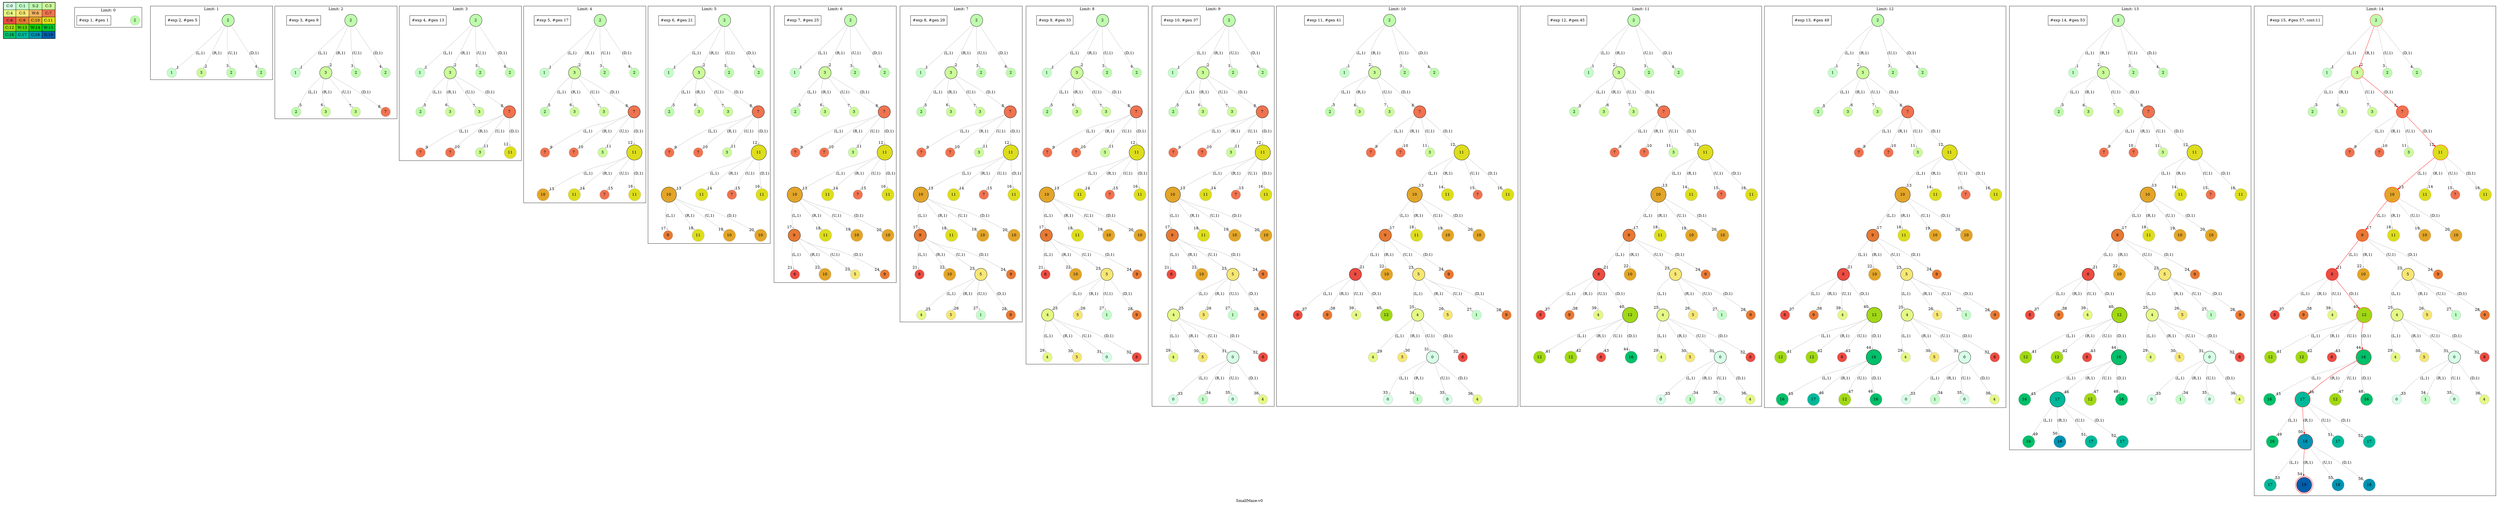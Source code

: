 digraph SmallMaze { label="SmallMaze-v0" nodesep=1 ranksep="1.2" node [shape=circle] edge [arrowsize=0.7] 
subgraph MAP {label=Map;map [shape=plaintext label=<<table border="1" cellpadding="5" cellspacing="0" cellborder="1"><tr><td bgcolor="0.39803922 0.15947579 0.99679532 1.        ">C:0</td><td bgcolor="0.35098039 0.23194764 0.99315867 1.        ">C:1</td><td bgcolor="0.29607843 0.31486959 0.98720184 1.        ">S:2</td><td bgcolor="0.24901961 0.38410575 0.98063477 1.        ">C:3</td></tr><tr><td bgcolor="0.19411765 0.46220388 0.97128103 1.        ">C:4</td><td bgcolor="0.14705882 0.52643216 0.96182564 1.        ">C:5</td><td bgcolor="0.09215686 0.59770746 0.94913494 1.        ">W:6</td><td bgcolor="0.0372549  0.66454018 0.93467977 1.        ">C:7</td></tr><tr><td bgcolor="0.00980392 0.71791192 0.92090552 1.        ">C:8</td><td bgcolor="0.06470588 0.77520398 0.9032472  1.        ">C:9</td><td bgcolor="0.11176471 0.81974048 0.88677369 1.        ">C:10</td><td bgcolor="0.16666667 0.8660254  0.8660254  1.        ">C:11</td></tr><tr><td bgcolor="0.21372549 0.9005867  0.84695821 1.        ">C:12</td><td bgcolor="0.26862745 0.93467977 0.82325295 1.        ">W:13</td><td bgcolor="0.32352941 0.96182564 0.79801723 1.        ">W:14</td><td bgcolor="0.37058824 0.97940977 0.77520398 1.        ">W:15</td></tr><tr><td bgcolor="0.4254902  0.99315867 0.74725253 1.        ">C:16</td><td bgcolor="0.47254902 0.99907048 0.72218645 1.        ">C:17</td><td bgcolor="0.52745098 0.99907048 0.69169844 1.        ">C:18</td><td bgcolor="0.5745098  0.99315867 0.66454018 1.        ">G:19</td></tr></table>>]} 
subgraph cluster0 { label="Limit: 0"    "0_2" [label=2 style=filled color=grey fillcolor="0.29607843 0.31486959 0.98720184 1.        " ];   "#exp 1, #gen 1" [ shape=box ]; }
subgraph cluster1 { label="Limit: 1"    "1_2" [label=2 style=filled color=grey fillcolor="0.29607843 0.31486959 0.98720184 1.        " ];  
"1_2" [label=" 2 " style=filled color=black fillcolor="0.29607843 0.31486959 0.98720184 1.        " ];  "1_2.1-0" [label=1 style=filled color=grey fillcolor="0.35098039 0.23194764 0.99315867 1.        " ];   "1_2" -> "1_2.1-0" [label="(L,1)" headlabel=" 1 " color=grey ]; 
"1_2.3-1" [label=3 style=filled color=grey fillcolor="0.24901961 0.38410575 0.98063477 1.        " ];   "1_2" -> "1_2.3-1" [label="(R,1)" headlabel=" 2 " color=grey ]; 
"1_2.2-2" [label=2 style=filled color=grey fillcolor="0.29607843 0.31486959 0.98720184 1.        " ];   "1_2" -> "1_2.2-2" [label="(U,1)" headlabel=" 3 " color=grey ]; 
"1_2.2-3" [label=2 style=filled color=grey fillcolor="0.29607843 0.31486959 0.98720184 1.        " ];   "1_2" -> "1_2.2-3" [label="(D,1)" headlabel=" 4 " color=grey ];  "#exp 2, #gen 5" [ shape=box ]; }
subgraph cluster2 { label="Limit: 2"    "2_2" [label=2 style=filled color=grey fillcolor="0.29607843 0.31486959 0.98720184 1.        " ];  
"2_2" [label=" 2 " style=filled color=black fillcolor="0.29607843 0.31486959 0.98720184 1.        " ];  "2_2.1-0" [label=1 style=filled color=grey fillcolor="0.35098039 0.23194764 0.99315867 1.        " ];   "2_2" -> "2_2.1-0" [label="(L,1)" headlabel=" 1 " color=grey ]; 
"2_2.3-1" [label=3 style=filled color=grey fillcolor="0.24901961 0.38410575 0.98063477 1.        " ];   "2_2" -> "2_2.3-1" [label="(R,1)" headlabel=" 2 " color=grey ]; 
"2_2.2-2" [label=2 style=filled color=grey fillcolor="0.29607843 0.31486959 0.98720184 1.        " ];   "2_2" -> "2_2.2-2" [label="(U,1)" headlabel=" 3 " color=grey ]; 
"2_2.2-3" [label=2 style=filled color=grey fillcolor="0.29607843 0.31486959 0.98720184 1.        " ];   "2_2" -> "2_2.2-3" [label="(D,1)" headlabel=" 4 " color=grey ]; 
"2_2.3-1" [label=" 3 " style=filled color=black fillcolor="0.24901961 0.38410575 0.98063477 1.        " ];  "2_2.3.2-0" [label=2 style=filled color=grey fillcolor="0.29607843 0.31486959 0.98720184 1.        " ];   "2_2.3-1" -> "2_2.3.2-0" [label="(L,1)" headlabel=" 5 " color=grey ]; 
"2_2.3.3-1" [label=3 style=filled color=grey fillcolor="0.24901961 0.38410575 0.98063477 1.        " ];   "2_2.3-1" -> "2_2.3.3-1" [label="(R,1)" headlabel=" 6 " color=grey ]; 
"2_2.3.3-2" [label=3 style=filled color=grey fillcolor="0.24901961 0.38410575 0.98063477 1.        " ];   "2_2.3-1" -> "2_2.3.3-2" [label="(U,1)" headlabel=" 7 " color=grey ]; 
"2_2.3.7-3" [label=7 style=filled color=grey fillcolor="0.0372549  0.66454018 0.93467977 1.        " ];   "2_2.3-1" -> "2_2.3.7-3" [label="(D,1)" headlabel=" 8 " color=grey ];  "#exp 3, #gen 9" [ shape=box ]; }
subgraph cluster3 { label="Limit: 3"    "3_2" [label=2 style=filled color=grey fillcolor="0.29607843 0.31486959 0.98720184 1.        " ];  
"3_2" [label=" 2 " style=filled color=black fillcolor="0.29607843 0.31486959 0.98720184 1.        " ];  "3_2.1-0" [label=1 style=filled color=grey fillcolor="0.35098039 0.23194764 0.99315867 1.        " ];   "3_2" -> "3_2.1-0" [label="(L,1)" headlabel=" 1 " color=grey ]; 
"3_2.3-1" [label=3 style=filled color=grey fillcolor="0.24901961 0.38410575 0.98063477 1.        " ];   "3_2" -> "3_2.3-1" [label="(R,1)" headlabel=" 2 " color=grey ]; 
"3_2.2-2" [label=2 style=filled color=grey fillcolor="0.29607843 0.31486959 0.98720184 1.        " ];   "3_2" -> "3_2.2-2" [label="(U,1)" headlabel=" 3 " color=grey ]; 
"3_2.2-3" [label=2 style=filled color=grey fillcolor="0.29607843 0.31486959 0.98720184 1.        " ];   "3_2" -> "3_2.2-3" [label="(D,1)" headlabel=" 4 " color=grey ]; 
"3_2.3-1" [label=" 3 " style=filled color=black fillcolor="0.24901961 0.38410575 0.98063477 1.        " ];  "3_2.3.2-0" [label=2 style=filled color=grey fillcolor="0.29607843 0.31486959 0.98720184 1.        " ];   "3_2.3-1" -> "3_2.3.2-0" [label="(L,1)" headlabel=" 5 " color=grey ]; 
"3_2.3.3-1" [label=3 style=filled color=grey fillcolor="0.24901961 0.38410575 0.98063477 1.        " ];   "3_2.3-1" -> "3_2.3.3-1" [label="(R,1)" headlabel=" 6 " color=grey ]; 
"3_2.3.3-2" [label=3 style=filled color=grey fillcolor="0.24901961 0.38410575 0.98063477 1.        " ];   "3_2.3-1" -> "3_2.3.3-2" [label="(U,1)" headlabel=" 7 " color=grey ]; 
"3_2.3.7-3" [label=7 style=filled color=grey fillcolor="0.0372549  0.66454018 0.93467977 1.        " ];   "3_2.3-1" -> "3_2.3.7-3" [label="(D,1)" headlabel=" 8 " color=grey ]; 
"3_2.3.7-3" [label=" 7 " style=filled color=black fillcolor="0.0372549  0.66454018 0.93467977 1.        " ];  "3_2.3.7.7-0" [label=7 style=filled color=grey fillcolor="0.0372549  0.66454018 0.93467977 1.        " ];   "3_2.3.7-3" -> "3_2.3.7.7-0" [label="(L,1)" headlabel=" 9 " color=grey ]; 
"3_2.3.7.7-1" [label=7 style=filled color=grey fillcolor="0.0372549  0.66454018 0.93467977 1.        " ];   "3_2.3.7-3" -> "3_2.3.7.7-1" [label="(R,1)" headlabel=" 10 " color=grey ]; 
"3_2.3.7.3-2" [label=3 style=filled color=grey fillcolor="0.24901961 0.38410575 0.98063477 1.        " ];   "3_2.3.7-3" -> "3_2.3.7.3-2" [label="(U,1)" headlabel=" 11 " color=grey ]; 
"3_2.3.7.11-3" [label=11 style=filled color=grey fillcolor="0.16666667 0.8660254  0.8660254  1.        " ];   "3_2.3.7-3" -> "3_2.3.7.11-3" [label="(D,1)" headlabel=" 12 " color=grey ];  "#exp 4, #gen 13" [ shape=box ]; }
subgraph cluster4 { label="Limit: 4"    "4_2" [label=2 style=filled color=grey fillcolor="0.29607843 0.31486959 0.98720184 1.        " ];  
"4_2" [label=" 2 " style=filled color=black fillcolor="0.29607843 0.31486959 0.98720184 1.        " ];  "4_2.1-0" [label=1 style=filled color=grey fillcolor="0.35098039 0.23194764 0.99315867 1.        " ];   "4_2" -> "4_2.1-0" [label="(L,1)" headlabel=" 1 " color=grey ]; 
"4_2.3-1" [label=3 style=filled color=grey fillcolor="0.24901961 0.38410575 0.98063477 1.        " ];   "4_2" -> "4_2.3-1" [label="(R,1)" headlabel=" 2 " color=grey ]; 
"4_2.2-2" [label=2 style=filled color=grey fillcolor="0.29607843 0.31486959 0.98720184 1.        " ];   "4_2" -> "4_2.2-2" [label="(U,1)" headlabel=" 3 " color=grey ]; 
"4_2.2-3" [label=2 style=filled color=grey fillcolor="0.29607843 0.31486959 0.98720184 1.        " ];   "4_2" -> "4_2.2-3" [label="(D,1)" headlabel=" 4 " color=grey ]; 
"4_2.3-1" [label=" 3 " style=filled color=black fillcolor="0.24901961 0.38410575 0.98063477 1.        " ];  "4_2.3.2-0" [label=2 style=filled color=grey fillcolor="0.29607843 0.31486959 0.98720184 1.        " ];   "4_2.3-1" -> "4_2.3.2-0" [label="(L,1)" headlabel=" 5 " color=grey ]; 
"4_2.3.3-1" [label=3 style=filled color=grey fillcolor="0.24901961 0.38410575 0.98063477 1.        " ];   "4_2.3-1" -> "4_2.3.3-1" [label="(R,1)" headlabel=" 6 " color=grey ]; 
"4_2.3.3-2" [label=3 style=filled color=grey fillcolor="0.24901961 0.38410575 0.98063477 1.        " ];   "4_2.3-1" -> "4_2.3.3-2" [label="(U,1)" headlabel=" 7 " color=grey ]; 
"4_2.3.7-3" [label=7 style=filled color=grey fillcolor="0.0372549  0.66454018 0.93467977 1.        " ];   "4_2.3-1" -> "4_2.3.7-3" [label="(D,1)" headlabel=" 8 " color=grey ]; 
"4_2.3.7-3" [label=" 7 " style=filled color=black fillcolor="0.0372549  0.66454018 0.93467977 1.        " ];  "4_2.3.7.7-0" [label=7 style=filled color=grey fillcolor="0.0372549  0.66454018 0.93467977 1.        " ];   "4_2.3.7-3" -> "4_2.3.7.7-0" [label="(L,1)" headlabel=" 9 " color=grey ]; 
"4_2.3.7.7-1" [label=7 style=filled color=grey fillcolor="0.0372549  0.66454018 0.93467977 1.        " ];   "4_2.3.7-3" -> "4_2.3.7.7-1" [label="(R,1)" headlabel=" 10 " color=grey ]; 
"4_2.3.7.3-2" [label=3 style=filled color=grey fillcolor="0.24901961 0.38410575 0.98063477 1.        " ];   "4_2.3.7-3" -> "4_2.3.7.3-2" [label="(U,1)" headlabel=" 11 " color=grey ]; 
"4_2.3.7.11-3" [label=11 style=filled color=grey fillcolor="0.16666667 0.8660254  0.8660254  1.        " ];   "4_2.3.7-3" -> "4_2.3.7.11-3" [label="(D,1)" headlabel=" 12 " color=grey ]; 
"4_2.3.7.11-3" [label=" 11 " style=filled color=black fillcolor="0.16666667 0.8660254  0.8660254  1.        " ];  "4_2.3.7.11.10-0" [label=10 style=filled color=grey fillcolor="0.11176471 0.81974048 0.88677369 1.        " ];   "4_2.3.7.11-3" -> "4_2.3.7.11.10-0" [label="(L,1)" headlabel=" 13 " color=grey ]; 
"4_2.3.7.11.11-1" [label=11 style=filled color=grey fillcolor="0.16666667 0.8660254  0.8660254  1.        " ];   "4_2.3.7.11-3" -> "4_2.3.7.11.11-1" [label="(R,1)" headlabel=" 14 " color=grey ]; 
"4_2.3.7.11.7-2" [label=7 style=filled color=grey fillcolor="0.0372549  0.66454018 0.93467977 1.        " ];   "4_2.3.7.11-3" -> "4_2.3.7.11.7-2" [label="(U,1)" headlabel=" 15 " color=grey ]; 
"4_2.3.7.11.11-3" [label=11 style=filled color=grey fillcolor="0.16666667 0.8660254  0.8660254  1.        " ];   "4_2.3.7.11-3" -> "4_2.3.7.11.11-3" [label="(D,1)" headlabel=" 16 " color=grey ];  "#exp 5, #gen 17" [ shape=box ]; }
subgraph cluster5 { label="Limit: 5"    "5_2" [label=2 style=filled color=grey fillcolor="0.29607843 0.31486959 0.98720184 1.        " ];  
"5_2" [label=" 2 " style=filled color=black fillcolor="0.29607843 0.31486959 0.98720184 1.        " ];  "5_2.1-0" [label=1 style=filled color=grey fillcolor="0.35098039 0.23194764 0.99315867 1.        " ];   "5_2" -> "5_2.1-0" [label="(L,1)" headlabel=" 1 " color=grey ]; 
"5_2.3-1" [label=3 style=filled color=grey fillcolor="0.24901961 0.38410575 0.98063477 1.        " ];   "5_2" -> "5_2.3-1" [label="(R,1)" headlabel=" 2 " color=grey ]; 
"5_2.2-2" [label=2 style=filled color=grey fillcolor="0.29607843 0.31486959 0.98720184 1.        " ];   "5_2" -> "5_2.2-2" [label="(U,1)" headlabel=" 3 " color=grey ]; 
"5_2.2-3" [label=2 style=filled color=grey fillcolor="0.29607843 0.31486959 0.98720184 1.        " ];   "5_2" -> "5_2.2-3" [label="(D,1)" headlabel=" 4 " color=grey ]; 
"5_2.3-1" [label=" 3 " style=filled color=black fillcolor="0.24901961 0.38410575 0.98063477 1.        " ];  "5_2.3.2-0" [label=2 style=filled color=grey fillcolor="0.29607843 0.31486959 0.98720184 1.        " ];   "5_2.3-1" -> "5_2.3.2-0" [label="(L,1)" headlabel=" 5 " color=grey ]; 
"5_2.3.3-1" [label=3 style=filled color=grey fillcolor="0.24901961 0.38410575 0.98063477 1.        " ];   "5_2.3-1" -> "5_2.3.3-1" [label="(R,1)" headlabel=" 6 " color=grey ]; 
"5_2.3.3-2" [label=3 style=filled color=grey fillcolor="0.24901961 0.38410575 0.98063477 1.        " ];   "5_2.3-1" -> "5_2.3.3-2" [label="(U,1)" headlabel=" 7 " color=grey ]; 
"5_2.3.7-3" [label=7 style=filled color=grey fillcolor="0.0372549  0.66454018 0.93467977 1.        " ];   "5_2.3-1" -> "5_2.3.7-3" [label="(D,1)" headlabel=" 8 " color=grey ]; 
"5_2.3.7-3" [label=" 7 " style=filled color=black fillcolor="0.0372549  0.66454018 0.93467977 1.        " ];  "5_2.3.7.7-0" [label=7 style=filled color=grey fillcolor="0.0372549  0.66454018 0.93467977 1.        " ];   "5_2.3.7-3" -> "5_2.3.7.7-0" [label="(L,1)" headlabel=" 9 " color=grey ]; 
"5_2.3.7.7-1" [label=7 style=filled color=grey fillcolor="0.0372549  0.66454018 0.93467977 1.        " ];   "5_2.3.7-3" -> "5_2.3.7.7-1" [label="(R,1)" headlabel=" 10 " color=grey ]; 
"5_2.3.7.3-2" [label=3 style=filled color=grey fillcolor="0.24901961 0.38410575 0.98063477 1.        " ];   "5_2.3.7-3" -> "5_2.3.7.3-2" [label="(U,1)" headlabel=" 11 " color=grey ]; 
"5_2.3.7.11-3" [label=11 style=filled color=grey fillcolor="0.16666667 0.8660254  0.8660254  1.        " ];   "5_2.3.7-3" -> "5_2.3.7.11-3" [label="(D,1)" headlabel=" 12 " color=grey ]; 
"5_2.3.7.11-3" [label=" 11 " style=filled color=black fillcolor="0.16666667 0.8660254  0.8660254  1.        " ];  "5_2.3.7.11.10-0" [label=10 style=filled color=grey fillcolor="0.11176471 0.81974048 0.88677369 1.        " ];   "5_2.3.7.11-3" -> "5_2.3.7.11.10-0" [label="(L,1)" headlabel=" 13 " color=grey ]; 
"5_2.3.7.11.11-1" [label=11 style=filled color=grey fillcolor="0.16666667 0.8660254  0.8660254  1.        " ];   "5_2.3.7.11-3" -> "5_2.3.7.11.11-1" [label="(R,1)" headlabel=" 14 " color=grey ]; 
"5_2.3.7.11.7-2" [label=7 style=filled color=grey fillcolor="0.0372549  0.66454018 0.93467977 1.        " ];   "5_2.3.7.11-3" -> "5_2.3.7.11.7-2" [label="(U,1)" headlabel=" 15 " color=grey ]; 
"5_2.3.7.11.11-3" [label=11 style=filled color=grey fillcolor="0.16666667 0.8660254  0.8660254  1.        " ];   "5_2.3.7.11-3" -> "5_2.3.7.11.11-3" [label="(D,1)" headlabel=" 16 " color=grey ]; 
"5_2.3.7.11.10-0" [label=" 10 " style=filled color=black fillcolor="0.11176471 0.81974048 0.88677369 1.        " ];  "5_2.3.7.11.10.9-0" [label=9 style=filled color=grey fillcolor="0.06470588 0.77520398 0.9032472  1.        " ];   "5_2.3.7.11.10-0" -> "5_2.3.7.11.10.9-0" [label="(L,1)" headlabel=" 17 " color=grey ]; 
"5_2.3.7.11.10.11-1" [label=11 style=filled color=grey fillcolor="0.16666667 0.8660254  0.8660254  1.        " ];   "5_2.3.7.11.10-0" -> "5_2.3.7.11.10.11-1" [label="(R,1)" headlabel=" 18 " color=grey ]; 
"5_2.3.7.11.10.10-2" [label=10 style=filled color=grey fillcolor="0.11176471 0.81974048 0.88677369 1.        " ];   "5_2.3.7.11.10-0" -> "5_2.3.7.11.10.10-2" [label="(U,1)" headlabel=" 19 " color=grey ]; 
"5_2.3.7.11.10.10-3" [label=10 style=filled color=grey fillcolor="0.11176471 0.81974048 0.88677369 1.        " ];   "5_2.3.7.11.10-0" -> "5_2.3.7.11.10.10-3" [label="(D,1)" headlabel=" 20 " color=grey ];  "#exp 6, #gen 21" [ shape=box ]; }
subgraph cluster6 { label="Limit: 6"    "6_2" [label=2 style=filled color=grey fillcolor="0.29607843 0.31486959 0.98720184 1.        " ];  
"6_2" [label=" 2 " style=filled color=black fillcolor="0.29607843 0.31486959 0.98720184 1.        " ];  "6_2.1-0" [label=1 style=filled color=grey fillcolor="0.35098039 0.23194764 0.99315867 1.        " ];   "6_2" -> "6_2.1-0" [label="(L,1)" headlabel=" 1 " color=grey ]; 
"6_2.3-1" [label=3 style=filled color=grey fillcolor="0.24901961 0.38410575 0.98063477 1.        " ];   "6_2" -> "6_2.3-1" [label="(R,1)" headlabel=" 2 " color=grey ]; 
"6_2.2-2" [label=2 style=filled color=grey fillcolor="0.29607843 0.31486959 0.98720184 1.        " ];   "6_2" -> "6_2.2-2" [label="(U,1)" headlabel=" 3 " color=grey ]; 
"6_2.2-3" [label=2 style=filled color=grey fillcolor="0.29607843 0.31486959 0.98720184 1.        " ];   "6_2" -> "6_2.2-3" [label="(D,1)" headlabel=" 4 " color=grey ]; 
"6_2.3-1" [label=" 3 " style=filled color=black fillcolor="0.24901961 0.38410575 0.98063477 1.        " ];  "6_2.3.2-0" [label=2 style=filled color=grey fillcolor="0.29607843 0.31486959 0.98720184 1.        " ];   "6_2.3-1" -> "6_2.3.2-0" [label="(L,1)" headlabel=" 5 " color=grey ]; 
"6_2.3.3-1" [label=3 style=filled color=grey fillcolor="0.24901961 0.38410575 0.98063477 1.        " ];   "6_2.3-1" -> "6_2.3.3-1" [label="(R,1)" headlabel=" 6 " color=grey ]; 
"6_2.3.3-2" [label=3 style=filled color=grey fillcolor="0.24901961 0.38410575 0.98063477 1.        " ];   "6_2.3-1" -> "6_2.3.3-2" [label="(U,1)" headlabel=" 7 " color=grey ]; 
"6_2.3.7-3" [label=7 style=filled color=grey fillcolor="0.0372549  0.66454018 0.93467977 1.        " ];   "6_2.3-1" -> "6_2.3.7-3" [label="(D,1)" headlabel=" 8 " color=grey ]; 
"6_2.3.7-3" [label=" 7 " style=filled color=black fillcolor="0.0372549  0.66454018 0.93467977 1.        " ];  "6_2.3.7.7-0" [label=7 style=filled color=grey fillcolor="0.0372549  0.66454018 0.93467977 1.        " ];   "6_2.3.7-3" -> "6_2.3.7.7-0" [label="(L,1)" headlabel=" 9 " color=grey ]; 
"6_2.3.7.7-1" [label=7 style=filled color=grey fillcolor="0.0372549  0.66454018 0.93467977 1.        " ];   "6_2.3.7-3" -> "6_2.3.7.7-1" [label="(R,1)" headlabel=" 10 " color=grey ]; 
"6_2.3.7.3-2" [label=3 style=filled color=grey fillcolor="0.24901961 0.38410575 0.98063477 1.        " ];   "6_2.3.7-3" -> "6_2.3.7.3-2" [label="(U,1)" headlabel=" 11 " color=grey ]; 
"6_2.3.7.11-3" [label=11 style=filled color=grey fillcolor="0.16666667 0.8660254  0.8660254  1.        " ];   "6_2.3.7-3" -> "6_2.3.7.11-3" [label="(D,1)" headlabel=" 12 " color=grey ]; 
"6_2.3.7.11-3" [label=" 11 " style=filled color=black fillcolor="0.16666667 0.8660254  0.8660254  1.        " ];  "6_2.3.7.11.10-0" [label=10 style=filled color=grey fillcolor="0.11176471 0.81974048 0.88677369 1.        " ];   "6_2.3.7.11-3" -> "6_2.3.7.11.10-0" [label="(L,1)" headlabel=" 13 " color=grey ]; 
"6_2.3.7.11.11-1" [label=11 style=filled color=grey fillcolor="0.16666667 0.8660254  0.8660254  1.        " ];   "6_2.3.7.11-3" -> "6_2.3.7.11.11-1" [label="(R,1)" headlabel=" 14 " color=grey ]; 
"6_2.3.7.11.7-2" [label=7 style=filled color=grey fillcolor="0.0372549  0.66454018 0.93467977 1.        " ];   "6_2.3.7.11-3" -> "6_2.3.7.11.7-2" [label="(U,1)" headlabel=" 15 " color=grey ]; 
"6_2.3.7.11.11-3" [label=11 style=filled color=grey fillcolor="0.16666667 0.8660254  0.8660254  1.        " ];   "6_2.3.7.11-3" -> "6_2.3.7.11.11-3" [label="(D,1)" headlabel=" 16 " color=grey ]; 
"6_2.3.7.11.10-0" [label=" 10 " style=filled color=black fillcolor="0.11176471 0.81974048 0.88677369 1.        " ];  "6_2.3.7.11.10.9-0" [label=9 style=filled color=grey fillcolor="0.06470588 0.77520398 0.9032472  1.        " ];   "6_2.3.7.11.10-0" -> "6_2.3.7.11.10.9-0" [label="(L,1)" headlabel=" 17 " color=grey ]; 
"6_2.3.7.11.10.11-1" [label=11 style=filled color=grey fillcolor="0.16666667 0.8660254  0.8660254  1.        " ];   "6_2.3.7.11.10-0" -> "6_2.3.7.11.10.11-1" [label="(R,1)" headlabel=" 18 " color=grey ]; 
"6_2.3.7.11.10.10-2" [label=10 style=filled color=grey fillcolor="0.11176471 0.81974048 0.88677369 1.        " ];   "6_2.3.7.11.10-0" -> "6_2.3.7.11.10.10-2" [label="(U,1)" headlabel=" 19 " color=grey ]; 
"6_2.3.7.11.10.10-3" [label=10 style=filled color=grey fillcolor="0.11176471 0.81974048 0.88677369 1.        " ];   "6_2.3.7.11.10-0" -> "6_2.3.7.11.10.10-3" [label="(D,1)" headlabel=" 20 " color=grey ]; 
"6_2.3.7.11.10.9-0" [label=" 9 " style=filled color=black fillcolor="0.06470588 0.77520398 0.9032472  1.        " ];  "6_2.3.7.11.10.9.8-0" [label=8 style=filled color=grey fillcolor="0.00980392 0.71791192 0.92090552 1.        " ];   "6_2.3.7.11.10.9-0" -> "6_2.3.7.11.10.9.8-0" [label="(L,1)" headlabel=" 21 " color=grey ]; 
"6_2.3.7.11.10.9.10-1" [label=10 style=filled color=grey fillcolor="0.11176471 0.81974048 0.88677369 1.        " ];   "6_2.3.7.11.10.9-0" -> "6_2.3.7.11.10.9.10-1" [label="(R,1)" headlabel=" 22 " color=grey ]; 
"6_2.3.7.11.10.9.5-2" [label=5 style=filled color=grey fillcolor="0.14705882 0.52643216 0.96182564 1.        " ];   "6_2.3.7.11.10.9-0" -> "6_2.3.7.11.10.9.5-2" [label="(U,1)" headlabel=" 23 " color=grey ]; 
"6_2.3.7.11.10.9.9-3" [label=9 style=filled color=grey fillcolor="0.06470588 0.77520398 0.9032472  1.        " ];   "6_2.3.7.11.10.9-0" -> "6_2.3.7.11.10.9.9-3" [label="(D,1)" headlabel=" 24 " color=grey ];  "#exp 7, #gen 25" [ shape=box ]; }
subgraph cluster7 { label="Limit: 7"    "7_2" [label=2 style=filled color=grey fillcolor="0.29607843 0.31486959 0.98720184 1.        " ];  
"7_2" [label=" 2 " style=filled color=black fillcolor="0.29607843 0.31486959 0.98720184 1.        " ];  "7_2.1-0" [label=1 style=filled color=grey fillcolor="0.35098039 0.23194764 0.99315867 1.        " ];   "7_2" -> "7_2.1-0" [label="(L,1)" headlabel=" 1 " color=grey ]; 
"7_2.3-1" [label=3 style=filled color=grey fillcolor="0.24901961 0.38410575 0.98063477 1.        " ];   "7_2" -> "7_2.3-1" [label="(R,1)" headlabel=" 2 " color=grey ]; 
"7_2.2-2" [label=2 style=filled color=grey fillcolor="0.29607843 0.31486959 0.98720184 1.        " ];   "7_2" -> "7_2.2-2" [label="(U,1)" headlabel=" 3 " color=grey ]; 
"7_2.2-3" [label=2 style=filled color=grey fillcolor="0.29607843 0.31486959 0.98720184 1.        " ];   "7_2" -> "7_2.2-3" [label="(D,1)" headlabel=" 4 " color=grey ]; 
"7_2.3-1" [label=" 3 " style=filled color=black fillcolor="0.24901961 0.38410575 0.98063477 1.        " ];  "7_2.3.2-0" [label=2 style=filled color=grey fillcolor="0.29607843 0.31486959 0.98720184 1.        " ];   "7_2.3-1" -> "7_2.3.2-0" [label="(L,1)" headlabel=" 5 " color=grey ]; 
"7_2.3.3-1" [label=3 style=filled color=grey fillcolor="0.24901961 0.38410575 0.98063477 1.        " ];   "7_2.3-1" -> "7_2.3.3-1" [label="(R,1)" headlabel=" 6 " color=grey ]; 
"7_2.3.3-2" [label=3 style=filled color=grey fillcolor="0.24901961 0.38410575 0.98063477 1.        " ];   "7_2.3-1" -> "7_2.3.3-2" [label="(U,1)" headlabel=" 7 " color=grey ]; 
"7_2.3.7-3" [label=7 style=filled color=grey fillcolor="0.0372549  0.66454018 0.93467977 1.        " ];   "7_2.3-1" -> "7_2.3.7-3" [label="(D,1)" headlabel=" 8 " color=grey ]; 
"7_2.3.7-3" [label=" 7 " style=filled color=black fillcolor="0.0372549  0.66454018 0.93467977 1.        " ];  "7_2.3.7.7-0" [label=7 style=filled color=grey fillcolor="0.0372549  0.66454018 0.93467977 1.        " ];   "7_2.3.7-3" -> "7_2.3.7.7-0" [label="(L,1)" headlabel=" 9 " color=grey ]; 
"7_2.3.7.7-1" [label=7 style=filled color=grey fillcolor="0.0372549  0.66454018 0.93467977 1.        " ];   "7_2.3.7-3" -> "7_2.3.7.7-1" [label="(R,1)" headlabel=" 10 " color=grey ]; 
"7_2.3.7.3-2" [label=3 style=filled color=grey fillcolor="0.24901961 0.38410575 0.98063477 1.        " ];   "7_2.3.7-3" -> "7_2.3.7.3-2" [label="(U,1)" headlabel=" 11 " color=grey ]; 
"7_2.3.7.11-3" [label=11 style=filled color=grey fillcolor="0.16666667 0.8660254  0.8660254  1.        " ];   "7_2.3.7-3" -> "7_2.3.7.11-3" [label="(D,1)" headlabel=" 12 " color=grey ]; 
"7_2.3.7.11-3" [label=" 11 " style=filled color=black fillcolor="0.16666667 0.8660254  0.8660254  1.        " ];  "7_2.3.7.11.10-0" [label=10 style=filled color=grey fillcolor="0.11176471 0.81974048 0.88677369 1.        " ];   "7_2.3.7.11-3" -> "7_2.3.7.11.10-0" [label="(L,1)" headlabel=" 13 " color=grey ]; 
"7_2.3.7.11.11-1" [label=11 style=filled color=grey fillcolor="0.16666667 0.8660254  0.8660254  1.        " ];   "7_2.3.7.11-3" -> "7_2.3.7.11.11-1" [label="(R,1)" headlabel=" 14 " color=grey ]; 
"7_2.3.7.11.7-2" [label=7 style=filled color=grey fillcolor="0.0372549  0.66454018 0.93467977 1.        " ];   "7_2.3.7.11-3" -> "7_2.3.7.11.7-2" [label="(U,1)" headlabel=" 15 " color=grey ]; 
"7_2.3.7.11.11-3" [label=11 style=filled color=grey fillcolor="0.16666667 0.8660254  0.8660254  1.        " ];   "7_2.3.7.11-3" -> "7_2.3.7.11.11-3" [label="(D,1)" headlabel=" 16 " color=grey ]; 
"7_2.3.7.11.10-0" [label=" 10 " style=filled color=black fillcolor="0.11176471 0.81974048 0.88677369 1.        " ];  "7_2.3.7.11.10.9-0" [label=9 style=filled color=grey fillcolor="0.06470588 0.77520398 0.9032472  1.        " ];   "7_2.3.7.11.10-0" -> "7_2.3.7.11.10.9-0" [label="(L,1)" headlabel=" 17 " color=grey ]; 
"7_2.3.7.11.10.11-1" [label=11 style=filled color=grey fillcolor="0.16666667 0.8660254  0.8660254  1.        " ];   "7_2.3.7.11.10-0" -> "7_2.3.7.11.10.11-1" [label="(R,1)" headlabel=" 18 " color=grey ]; 
"7_2.3.7.11.10.10-2" [label=10 style=filled color=grey fillcolor="0.11176471 0.81974048 0.88677369 1.        " ];   "7_2.3.7.11.10-0" -> "7_2.3.7.11.10.10-2" [label="(U,1)" headlabel=" 19 " color=grey ]; 
"7_2.3.7.11.10.10-3" [label=10 style=filled color=grey fillcolor="0.11176471 0.81974048 0.88677369 1.        " ];   "7_2.3.7.11.10-0" -> "7_2.3.7.11.10.10-3" [label="(D,1)" headlabel=" 20 " color=grey ]; 
"7_2.3.7.11.10.9-0" [label=" 9 " style=filled color=black fillcolor="0.06470588 0.77520398 0.9032472  1.        " ];  "7_2.3.7.11.10.9.8-0" [label=8 style=filled color=grey fillcolor="0.00980392 0.71791192 0.92090552 1.        " ];   "7_2.3.7.11.10.9-0" -> "7_2.3.7.11.10.9.8-0" [label="(L,1)" headlabel=" 21 " color=grey ]; 
"7_2.3.7.11.10.9.10-1" [label=10 style=filled color=grey fillcolor="0.11176471 0.81974048 0.88677369 1.        " ];   "7_2.3.7.11.10.9-0" -> "7_2.3.7.11.10.9.10-1" [label="(R,1)" headlabel=" 22 " color=grey ]; 
"7_2.3.7.11.10.9.5-2" [label=5 style=filled color=grey fillcolor="0.14705882 0.52643216 0.96182564 1.        " ];   "7_2.3.7.11.10.9-0" -> "7_2.3.7.11.10.9.5-2" [label="(U,1)" headlabel=" 23 " color=grey ]; 
"7_2.3.7.11.10.9.9-3" [label=9 style=filled color=grey fillcolor="0.06470588 0.77520398 0.9032472  1.        " ];   "7_2.3.7.11.10.9-0" -> "7_2.3.7.11.10.9.9-3" [label="(D,1)" headlabel=" 24 " color=grey ]; 
"7_2.3.7.11.10.9.5-2" [label=" 5 " style=filled color=black fillcolor="0.14705882 0.52643216 0.96182564 1.        " ];  "7_2.3.7.11.10.9.5.4-0" [label=4 style=filled color=grey fillcolor="0.19411765 0.46220388 0.97128103 1.        " ];   "7_2.3.7.11.10.9.5-2" -> "7_2.3.7.11.10.9.5.4-0" [label="(L,1)" headlabel=" 25 " color=grey ]; 
"7_2.3.7.11.10.9.5.5-1" [label=5 style=filled color=grey fillcolor="0.14705882 0.52643216 0.96182564 1.        " ];   "7_2.3.7.11.10.9.5-2" -> "7_2.3.7.11.10.9.5.5-1" [label="(R,1)" headlabel=" 26 " color=grey ]; 
"7_2.3.7.11.10.9.5.1-2" [label=1 style=filled color=grey fillcolor="0.35098039 0.23194764 0.99315867 1.        " ];   "7_2.3.7.11.10.9.5-2" -> "7_2.3.7.11.10.9.5.1-2" [label="(U,1)" headlabel=" 27 " color=grey ]; 
"7_2.3.7.11.10.9.5.9-3" [label=9 style=filled color=grey fillcolor="0.06470588 0.77520398 0.9032472  1.        " ];   "7_2.3.7.11.10.9.5-2" -> "7_2.3.7.11.10.9.5.9-3" [label="(D,1)" headlabel=" 28 " color=grey ];  "#exp 8, #gen 29" [ shape=box ]; }
subgraph cluster8 { label="Limit: 8"    "8_2" [label=2 style=filled color=grey fillcolor="0.29607843 0.31486959 0.98720184 1.        " ];  
"8_2" [label=" 2 " style=filled color=black fillcolor="0.29607843 0.31486959 0.98720184 1.        " ];  "8_2.1-0" [label=1 style=filled color=grey fillcolor="0.35098039 0.23194764 0.99315867 1.        " ];   "8_2" -> "8_2.1-0" [label="(L,1)" headlabel=" 1 " color=grey ]; 
"8_2.3-1" [label=3 style=filled color=grey fillcolor="0.24901961 0.38410575 0.98063477 1.        " ];   "8_2" -> "8_2.3-1" [label="(R,1)" headlabel=" 2 " color=grey ]; 
"8_2.2-2" [label=2 style=filled color=grey fillcolor="0.29607843 0.31486959 0.98720184 1.        " ];   "8_2" -> "8_2.2-2" [label="(U,1)" headlabel=" 3 " color=grey ]; 
"8_2.2-3" [label=2 style=filled color=grey fillcolor="0.29607843 0.31486959 0.98720184 1.        " ];   "8_2" -> "8_2.2-3" [label="(D,1)" headlabel=" 4 " color=grey ]; 
"8_2.3-1" [label=" 3 " style=filled color=black fillcolor="0.24901961 0.38410575 0.98063477 1.        " ];  "8_2.3.2-0" [label=2 style=filled color=grey fillcolor="0.29607843 0.31486959 0.98720184 1.        " ];   "8_2.3-1" -> "8_2.3.2-0" [label="(L,1)" headlabel=" 5 " color=grey ]; 
"8_2.3.3-1" [label=3 style=filled color=grey fillcolor="0.24901961 0.38410575 0.98063477 1.        " ];   "8_2.3-1" -> "8_2.3.3-1" [label="(R,1)" headlabel=" 6 " color=grey ]; 
"8_2.3.3-2" [label=3 style=filled color=grey fillcolor="0.24901961 0.38410575 0.98063477 1.        " ];   "8_2.3-1" -> "8_2.3.3-2" [label="(U,1)" headlabel=" 7 " color=grey ]; 
"8_2.3.7-3" [label=7 style=filled color=grey fillcolor="0.0372549  0.66454018 0.93467977 1.        " ];   "8_2.3-1" -> "8_2.3.7-3" [label="(D,1)" headlabel=" 8 " color=grey ]; 
"8_2.3.7-3" [label=" 7 " style=filled color=black fillcolor="0.0372549  0.66454018 0.93467977 1.        " ];  "8_2.3.7.7-0" [label=7 style=filled color=grey fillcolor="0.0372549  0.66454018 0.93467977 1.        " ];   "8_2.3.7-3" -> "8_2.3.7.7-0" [label="(L,1)" headlabel=" 9 " color=grey ]; 
"8_2.3.7.7-1" [label=7 style=filled color=grey fillcolor="0.0372549  0.66454018 0.93467977 1.        " ];   "8_2.3.7-3" -> "8_2.3.7.7-1" [label="(R,1)" headlabel=" 10 " color=grey ]; 
"8_2.3.7.3-2" [label=3 style=filled color=grey fillcolor="0.24901961 0.38410575 0.98063477 1.        " ];   "8_2.3.7-3" -> "8_2.3.7.3-2" [label="(U,1)" headlabel=" 11 " color=grey ]; 
"8_2.3.7.11-3" [label=11 style=filled color=grey fillcolor="0.16666667 0.8660254  0.8660254  1.        " ];   "8_2.3.7-3" -> "8_2.3.7.11-3" [label="(D,1)" headlabel=" 12 " color=grey ]; 
"8_2.3.7.11-3" [label=" 11 " style=filled color=black fillcolor="0.16666667 0.8660254  0.8660254  1.        " ];  "8_2.3.7.11.10-0" [label=10 style=filled color=grey fillcolor="0.11176471 0.81974048 0.88677369 1.        " ];   "8_2.3.7.11-3" -> "8_2.3.7.11.10-0" [label="(L,1)" headlabel=" 13 " color=grey ]; 
"8_2.3.7.11.11-1" [label=11 style=filled color=grey fillcolor="0.16666667 0.8660254  0.8660254  1.        " ];   "8_2.3.7.11-3" -> "8_2.3.7.11.11-1" [label="(R,1)" headlabel=" 14 " color=grey ]; 
"8_2.3.7.11.7-2" [label=7 style=filled color=grey fillcolor="0.0372549  0.66454018 0.93467977 1.        " ];   "8_2.3.7.11-3" -> "8_2.3.7.11.7-2" [label="(U,1)" headlabel=" 15 " color=grey ]; 
"8_2.3.7.11.11-3" [label=11 style=filled color=grey fillcolor="0.16666667 0.8660254  0.8660254  1.        " ];   "8_2.3.7.11-3" -> "8_2.3.7.11.11-3" [label="(D,1)" headlabel=" 16 " color=grey ]; 
"8_2.3.7.11.10-0" [label=" 10 " style=filled color=black fillcolor="0.11176471 0.81974048 0.88677369 1.        " ];  "8_2.3.7.11.10.9-0" [label=9 style=filled color=grey fillcolor="0.06470588 0.77520398 0.9032472  1.        " ];   "8_2.3.7.11.10-0" -> "8_2.3.7.11.10.9-0" [label="(L,1)" headlabel=" 17 " color=grey ]; 
"8_2.3.7.11.10.11-1" [label=11 style=filled color=grey fillcolor="0.16666667 0.8660254  0.8660254  1.        " ];   "8_2.3.7.11.10-0" -> "8_2.3.7.11.10.11-1" [label="(R,1)" headlabel=" 18 " color=grey ]; 
"8_2.3.7.11.10.10-2" [label=10 style=filled color=grey fillcolor="0.11176471 0.81974048 0.88677369 1.        " ];   "8_2.3.7.11.10-0" -> "8_2.3.7.11.10.10-2" [label="(U,1)" headlabel=" 19 " color=grey ]; 
"8_2.3.7.11.10.10-3" [label=10 style=filled color=grey fillcolor="0.11176471 0.81974048 0.88677369 1.        " ];   "8_2.3.7.11.10-0" -> "8_2.3.7.11.10.10-3" [label="(D,1)" headlabel=" 20 " color=grey ]; 
"8_2.3.7.11.10.9-0" [label=" 9 " style=filled color=black fillcolor="0.06470588 0.77520398 0.9032472  1.        " ];  "8_2.3.7.11.10.9.8-0" [label=8 style=filled color=grey fillcolor="0.00980392 0.71791192 0.92090552 1.        " ];   "8_2.3.7.11.10.9-0" -> "8_2.3.7.11.10.9.8-0" [label="(L,1)" headlabel=" 21 " color=grey ]; 
"8_2.3.7.11.10.9.10-1" [label=10 style=filled color=grey fillcolor="0.11176471 0.81974048 0.88677369 1.        " ];   "8_2.3.7.11.10.9-0" -> "8_2.3.7.11.10.9.10-1" [label="(R,1)" headlabel=" 22 " color=grey ]; 
"8_2.3.7.11.10.9.5-2" [label=5 style=filled color=grey fillcolor="0.14705882 0.52643216 0.96182564 1.        " ];   "8_2.3.7.11.10.9-0" -> "8_2.3.7.11.10.9.5-2" [label="(U,1)" headlabel=" 23 " color=grey ]; 
"8_2.3.7.11.10.9.9-3" [label=9 style=filled color=grey fillcolor="0.06470588 0.77520398 0.9032472  1.        " ];   "8_2.3.7.11.10.9-0" -> "8_2.3.7.11.10.9.9-3" [label="(D,1)" headlabel=" 24 " color=grey ]; 
"8_2.3.7.11.10.9.5-2" [label=" 5 " style=filled color=black fillcolor="0.14705882 0.52643216 0.96182564 1.        " ];  "8_2.3.7.11.10.9.5.4-0" [label=4 style=filled color=grey fillcolor="0.19411765 0.46220388 0.97128103 1.        " ];   "8_2.3.7.11.10.9.5-2" -> "8_2.3.7.11.10.9.5.4-0" [label="(L,1)" headlabel=" 25 " color=grey ]; 
"8_2.3.7.11.10.9.5.5-1" [label=5 style=filled color=grey fillcolor="0.14705882 0.52643216 0.96182564 1.        " ];   "8_2.3.7.11.10.9.5-2" -> "8_2.3.7.11.10.9.5.5-1" [label="(R,1)" headlabel=" 26 " color=grey ]; 
"8_2.3.7.11.10.9.5.1-2" [label=1 style=filled color=grey fillcolor="0.35098039 0.23194764 0.99315867 1.        " ];   "8_2.3.7.11.10.9.5-2" -> "8_2.3.7.11.10.9.5.1-2" [label="(U,1)" headlabel=" 27 " color=grey ]; 
"8_2.3.7.11.10.9.5.9-3" [label=9 style=filled color=grey fillcolor="0.06470588 0.77520398 0.9032472  1.        " ];   "8_2.3.7.11.10.9.5-2" -> "8_2.3.7.11.10.9.5.9-3" [label="(D,1)" headlabel=" 28 " color=grey ]; 
"8_2.3.7.11.10.9.5.4-0" [label=" 4 " style=filled color=black fillcolor="0.19411765 0.46220388 0.97128103 1.        " ];  "8_2.3.7.11.10.9.5.4.4-0" [label=4 style=filled color=grey fillcolor="0.19411765 0.46220388 0.97128103 1.        " ];   "8_2.3.7.11.10.9.5.4-0" -> "8_2.3.7.11.10.9.5.4.4-0" [label="(L,1)" headlabel=" 29 " color=grey ]; 
"8_2.3.7.11.10.9.5.4.5-1" [label=5 style=filled color=grey fillcolor="0.14705882 0.52643216 0.96182564 1.        " ];   "8_2.3.7.11.10.9.5.4-0" -> "8_2.3.7.11.10.9.5.4.5-1" [label="(R,1)" headlabel=" 30 " color=grey ]; 
"8_2.3.7.11.10.9.5.4.0-2" [label=0 style=filled color=grey fillcolor="0.39803922 0.15947579 0.99679532 1.        " ];   "8_2.3.7.11.10.9.5.4-0" -> "8_2.3.7.11.10.9.5.4.0-2" [label="(U,1)" headlabel=" 31 " color=grey ]; 
"8_2.3.7.11.10.9.5.4.8-3" [label=8 style=filled color=grey fillcolor="0.00980392 0.71791192 0.92090552 1.        " ];   "8_2.3.7.11.10.9.5.4-0" -> "8_2.3.7.11.10.9.5.4.8-3" [label="(D,1)" headlabel=" 32 " color=grey ];  "#exp 9, #gen 33" [ shape=box ]; }
subgraph cluster9 { label="Limit: 9"    "9_2" [label=2 style=filled color=grey fillcolor="0.29607843 0.31486959 0.98720184 1.        " ];  
"9_2" [label=" 2 " style=filled color=black fillcolor="0.29607843 0.31486959 0.98720184 1.        " ];  "9_2.1-0" [label=1 style=filled color=grey fillcolor="0.35098039 0.23194764 0.99315867 1.        " ];   "9_2" -> "9_2.1-0" [label="(L,1)" headlabel=" 1 " color=grey ]; 
"9_2.3-1" [label=3 style=filled color=grey fillcolor="0.24901961 0.38410575 0.98063477 1.        " ];   "9_2" -> "9_2.3-1" [label="(R,1)" headlabel=" 2 " color=grey ]; 
"9_2.2-2" [label=2 style=filled color=grey fillcolor="0.29607843 0.31486959 0.98720184 1.        " ];   "9_2" -> "9_2.2-2" [label="(U,1)" headlabel=" 3 " color=grey ]; 
"9_2.2-3" [label=2 style=filled color=grey fillcolor="0.29607843 0.31486959 0.98720184 1.        " ];   "9_2" -> "9_2.2-3" [label="(D,1)" headlabel=" 4 " color=grey ]; 
"9_2.3-1" [label=" 3 " style=filled color=black fillcolor="0.24901961 0.38410575 0.98063477 1.        " ];  "9_2.3.2-0" [label=2 style=filled color=grey fillcolor="0.29607843 0.31486959 0.98720184 1.        " ];   "9_2.3-1" -> "9_2.3.2-0" [label="(L,1)" headlabel=" 5 " color=grey ]; 
"9_2.3.3-1" [label=3 style=filled color=grey fillcolor="0.24901961 0.38410575 0.98063477 1.        " ];   "9_2.3-1" -> "9_2.3.3-1" [label="(R,1)" headlabel=" 6 " color=grey ]; 
"9_2.3.3-2" [label=3 style=filled color=grey fillcolor="0.24901961 0.38410575 0.98063477 1.        " ];   "9_2.3-1" -> "9_2.3.3-2" [label="(U,1)" headlabel=" 7 " color=grey ]; 
"9_2.3.7-3" [label=7 style=filled color=grey fillcolor="0.0372549  0.66454018 0.93467977 1.        " ];   "9_2.3-1" -> "9_2.3.7-3" [label="(D,1)" headlabel=" 8 " color=grey ]; 
"9_2.3.7-3" [label=" 7 " style=filled color=black fillcolor="0.0372549  0.66454018 0.93467977 1.        " ];  "9_2.3.7.7-0" [label=7 style=filled color=grey fillcolor="0.0372549  0.66454018 0.93467977 1.        " ];   "9_2.3.7-3" -> "9_2.3.7.7-0" [label="(L,1)" headlabel=" 9 " color=grey ]; 
"9_2.3.7.7-1" [label=7 style=filled color=grey fillcolor="0.0372549  0.66454018 0.93467977 1.        " ];   "9_2.3.7-3" -> "9_2.3.7.7-1" [label="(R,1)" headlabel=" 10 " color=grey ]; 
"9_2.3.7.3-2" [label=3 style=filled color=grey fillcolor="0.24901961 0.38410575 0.98063477 1.        " ];   "9_2.3.7-3" -> "9_2.3.7.3-2" [label="(U,1)" headlabel=" 11 " color=grey ]; 
"9_2.3.7.11-3" [label=11 style=filled color=grey fillcolor="0.16666667 0.8660254  0.8660254  1.        " ];   "9_2.3.7-3" -> "9_2.3.7.11-3" [label="(D,1)" headlabel=" 12 " color=grey ]; 
"9_2.3.7.11-3" [label=" 11 " style=filled color=black fillcolor="0.16666667 0.8660254  0.8660254  1.        " ];  "9_2.3.7.11.10-0" [label=10 style=filled color=grey fillcolor="0.11176471 0.81974048 0.88677369 1.        " ];   "9_2.3.7.11-3" -> "9_2.3.7.11.10-0" [label="(L,1)" headlabel=" 13 " color=grey ]; 
"9_2.3.7.11.11-1" [label=11 style=filled color=grey fillcolor="0.16666667 0.8660254  0.8660254  1.        " ];   "9_2.3.7.11-3" -> "9_2.3.7.11.11-1" [label="(R,1)" headlabel=" 14 " color=grey ]; 
"9_2.3.7.11.7-2" [label=7 style=filled color=grey fillcolor="0.0372549  0.66454018 0.93467977 1.        " ];   "9_2.3.7.11-3" -> "9_2.3.7.11.7-2" [label="(U,1)" headlabel=" 15 " color=grey ]; 
"9_2.3.7.11.11-3" [label=11 style=filled color=grey fillcolor="0.16666667 0.8660254  0.8660254  1.        " ];   "9_2.3.7.11-3" -> "9_2.3.7.11.11-3" [label="(D,1)" headlabel=" 16 " color=grey ]; 
"9_2.3.7.11.10-0" [label=" 10 " style=filled color=black fillcolor="0.11176471 0.81974048 0.88677369 1.        " ];  "9_2.3.7.11.10.9-0" [label=9 style=filled color=grey fillcolor="0.06470588 0.77520398 0.9032472  1.        " ];   "9_2.3.7.11.10-0" -> "9_2.3.7.11.10.9-0" [label="(L,1)" headlabel=" 17 " color=grey ]; 
"9_2.3.7.11.10.11-1" [label=11 style=filled color=grey fillcolor="0.16666667 0.8660254  0.8660254  1.        " ];   "9_2.3.7.11.10-0" -> "9_2.3.7.11.10.11-1" [label="(R,1)" headlabel=" 18 " color=grey ]; 
"9_2.3.7.11.10.10-2" [label=10 style=filled color=grey fillcolor="0.11176471 0.81974048 0.88677369 1.        " ];   "9_2.3.7.11.10-0" -> "9_2.3.7.11.10.10-2" [label="(U,1)" headlabel=" 19 " color=grey ]; 
"9_2.3.7.11.10.10-3" [label=10 style=filled color=grey fillcolor="0.11176471 0.81974048 0.88677369 1.        " ];   "9_2.3.7.11.10-0" -> "9_2.3.7.11.10.10-3" [label="(D,1)" headlabel=" 20 " color=grey ]; 
"9_2.3.7.11.10.9-0" [label=" 9 " style=filled color=black fillcolor="0.06470588 0.77520398 0.9032472  1.        " ];  "9_2.3.7.11.10.9.8-0" [label=8 style=filled color=grey fillcolor="0.00980392 0.71791192 0.92090552 1.        " ];   "9_2.3.7.11.10.9-0" -> "9_2.3.7.11.10.9.8-0" [label="(L,1)" headlabel=" 21 " color=grey ]; 
"9_2.3.7.11.10.9.10-1" [label=10 style=filled color=grey fillcolor="0.11176471 0.81974048 0.88677369 1.        " ];   "9_2.3.7.11.10.9-0" -> "9_2.3.7.11.10.9.10-1" [label="(R,1)" headlabel=" 22 " color=grey ]; 
"9_2.3.7.11.10.9.5-2" [label=5 style=filled color=grey fillcolor="0.14705882 0.52643216 0.96182564 1.        " ];   "9_2.3.7.11.10.9-0" -> "9_2.3.7.11.10.9.5-2" [label="(U,1)" headlabel=" 23 " color=grey ]; 
"9_2.3.7.11.10.9.9-3" [label=9 style=filled color=grey fillcolor="0.06470588 0.77520398 0.9032472  1.        " ];   "9_2.3.7.11.10.9-0" -> "9_2.3.7.11.10.9.9-3" [label="(D,1)" headlabel=" 24 " color=grey ]; 
"9_2.3.7.11.10.9.5-2" [label=" 5 " style=filled color=black fillcolor="0.14705882 0.52643216 0.96182564 1.        " ];  "9_2.3.7.11.10.9.5.4-0" [label=4 style=filled color=grey fillcolor="0.19411765 0.46220388 0.97128103 1.        " ];   "9_2.3.7.11.10.9.5-2" -> "9_2.3.7.11.10.9.5.4-0" [label="(L,1)" headlabel=" 25 " color=grey ]; 
"9_2.3.7.11.10.9.5.5-1" [label=5 style=filled color=grey fillcolor="0.14705882 0.52643216 0.96182564 1.        " ];   "9_2.3.7.11.10.9.5-2" -> "9_2.3.7.11.10.9.5.5-1" [label="(R,1)" headlabel=" 26 " color=grey ]; 
"9_2.3.7.11.10.9.5.1-2" [label=1 style=filled color=grey fillcolor="0.35098039 0.23194764 0.99315867 1.        " ];   "9_2.3.7.11.10.9.5-2" -> "9_2.3.7.11.10.9.5.1-2" [label="(U,1)" headlabel=" 27 " color=grey ]; 
"9_2.3.7.11.10.9.5.9-3" [label=9 style=filled color=grey fillcolor="0.06470588 0.77520398 0.9032472  1.        " ];   "9_2.3.7.11.10.9.5-2" -> "9_2.3.7.11.10.9.5.9-3" [label="(D,1)" headlabel=" 28 " color=grey ]; 
"9_2.3.7.11.10.9.5.4-0" [label=" 4 " style=filled color=black fillcolor="0.19411765 0.46220388 0.97128103 1.        " ];  "9_2.3.7.11.10.9.5.4.4-0" [label=4 style=filled color=grey fillcolor="0.19411765 0.46220388 0.97128103 1.        " ];   "9_2.3.7.11.10.9.5.4-0" -> "9_2.3.7.11.10.9.5.4.4-0" [label="(L,1)" headlabel=" 29 " color=grey ]; 
"9_2.3.7.11.10.9.5.4.5-1" [label=5 style=filled color=grey fillcolor="0.14705882 0.52643216 0.96182564 1.        " ];   "9_2.3.7.11.10.9.5.4-0" -> "9_2.3.7.11.10.9.5.4.5-1" [label="(R,1)" headlabel=" 30 " color=grey ]; 
"9_2.3.7.11.10.9.5.4.0-2" [label=0 style=filled color=grey fillcolor="0.39803922 0.15947579 0.99679532 1.        " ];   "9_2.3.7.11.10.9.5.4-0" -> "9_2.3.7.11.10.9.5.4.0-2" [label="(U,1)" headlabel=" 31 " color=grey ]; 
"9_2.3.7.11.10.9.5.4.8-3" [label=8 style=filled color=grey fillcolor="0.00980392 0.71791192 0.92090552 1.        " ];   "9_2.3.7.11.10.9.5.4-0" -> "9_2.3.7.11.10.9.5.4.8-3" [label="(D,1)" headlabel=" 32 " color=grey ]; 
"9_2.3.7.11.10.9.5.4.0-2" [label=" 0 " style=filled color=black fillcolor="0.39803922 0.15947579 0.99679532 1.        " ];  "9_2.3.7.11.10.9.5.4.0.0-0" [label=0 style=filled color=grey fillcolor="0.39803922 0.15947579 0.99679532 1.        " ];   "9_2.3.7.11.10.9.5.4.0-2" -> "9_2.3.7.11.10.9.5.4.0.0-0" [label="(L,1)" headlabel=" 33 " color=grey ]; 
"9_2.3.7.11.10.9.5.4.0.1-1" [label=1 style=filled color=grey fillcolor="0.35098039 0.23194764 0.99315867 1.        " ];   "9_2.3.7.11.10.9.5.4.0-2" -> "9_2.3.7.11.10.9.5.4.0.1-1" [label="(R,1)" headlabel=" 34 " color=grey ]; 
"9_2.3.7.11.10.9.5.4.0.0-2" [label=0 style=filled color=grey fillcolor="0.39803922 0.15947579 0.99679532 1.        " ];   "9_2.3.7.11.10.9.5.4.0-2" -> "9_2.3.7.11.10.9.5.4.0.0-2" [label="(U,1)" headlabel=" 35 " color=grey ]; 
"9_2.3.7.11.10.9.5.4.0.4-3" [label=4 style=filled color=grey fillcolor="0.19411765 0.46220388 0.97128103 1.        " ];   "9_2.3.7.11.10.9.5.4.0-2" -> "9_2.3.7.11.10.9.5.4.0.4-3" [label="(D,1)" headlabel=" 36 " color=grey ];  "#exp 10, #gen 37" [ shape=box ]; }
subgraph cluster10 { label="Limit: 10"    "10_2" [label=2 style=filled color=grey fillcolor="0.29607843 0.31486959 0.98720184 1.        " ];  
"10_2" [label=" 2 " style=filled color=black fillcolor="0.29607843 0.31486959 0.98720184 1.        " ];  "10_2.1-0" [label=1 style=filled color=grey fillcolor="0.35098039 0.23194764 0.99315867 1.        " ];   "10_2" -> "10_2.1-0" [label="(L,1)" headlabel=" 1 " color=grey ]; 
"10_2.3-1" [label=3 style=filled color=grey fillcolor="0.24901961 0.38410575 0.98063477 1.        " ];   "10_2" -> "10_2.3-1" [label="(R,1)" headlabel=" 2 " color=grey ]; 
"10_2.2-2" [label=2 style=filled color=grey fillcolor="0.29607843 0.31486959 0.98720184 1.        " ];   "10_2" -> "10_2.2-2" [label="(U,1)" headlabel=" 3 " color=grey ]; 
"10_2.2-3" [label=2 style=filled color=grey fillcolor="0.29607843 0.31486959 0.98720184 1.        " ];   "10_2" -> "10_2.2-3" [label="(D,1)" headlabel=" 4 " color=grey ]; 
"10_2.3-1" [label=" 3 " style=filled color=black fillcolor="0.24901961 0.38410575 0.98063477 1.        " ];  "10_2.3.2-0" [label=2 style=filled color=grey fillcolor="0.29607843 0.31486959 0.98720184 1.        " ];   "10_2.3-1" -> "10_2.3.2-0" [label="(L,1)" headlabel=" 5 " color=grey ]; 
"10_2.3.3-1" [label=3 style=filled color=grey fillcolor="0.24901961 0.38410575 0.98063477 1.        " ];   "10_2.3-1" -> "10_2.3.3-1" [label="(R,1)" headlabel=" 6 " color=grey ]; 
"10_2.3.3-2" [label=3 style=filled color=grey fillcolor="0.24901961 0.38410575 0.98063477 1.        " ];   "10_2.3-1" -> "10_2.3.3-2" [label="(U,1)" headlabel=" 7 " color=grey ]; 
"10_2.3.7-3" [label=7 style=filled color=grey fillcolor="0.0372549  0.66454018 0.93467977 1.        " ];   "10_2.3-1" -> "10_2.3.7-3" [label="(D,1)" headlabel=" 8 " color=grey ]; 
"10_2.3.7-3" [label=" 7 " style=filled color=black fillcolor="0.0372549  0.66454018 0.93467977 1.        " ];  "10_2.3.7.7-0" [label=7 style=filled color=grey fillcolor="0.0372549  0.66454018 0.93467977 1.        " ];   "10_2.3.7-3" -> "10_2.3.7.7-0" [label="(L,1)" headlabel=" 9 " color=grey ]; 
"10_2.3.7.7-1" [label=7 style=filled color=grey fillcolor="0.0372549  0.66454018 0.93467977 1.        " ];   "10_2.3.7-3" -> "10_2.3.7.7-1" [label="(R,1)" headlabel=" 10 " color=grey ]; 
"10_2.3.7.3-2" [label=3 style=filled color=grey fillcolor="0.24901961 0.38410575 0.98063477 1.        " ];   "10_2.3.7-3" -> "10_2.3.7.3-2" [label="(U,1)" headlabel=" 11 " color=grey ]; 
"10_2.3.7.11-3" [label=11 style=filled color=grey fillcolor="0.16666667 0.8660254  0.8660254  1.        " ];   "10_2.3.7-3" -> "10_2.3.7.11-3" [label="(D,1)" headlabel=" 12 " color=grey ]; 
"10_2.3.7.11-3" [label=" 11 " style=filled color=black fillcolor="0.16666667 0.8660254  0.8660254  1.        " ];  "10_2.3.7.11.10-0" [label=10 style=filled color=grey fillcolor="0.11176471 0.81974048 0.88677369 1.        " ];   "10_2.3.7.11-3" -> "10_2.3.7.11.10-0" [label="(L,1)" headlabel=" 13 " color=grey ]; 
"10_2.3.7.11.11-1" [label=11 style=filled color=grey fillcolor="0.16666667 0.8660254  0.8660254  1.        " ];   "10_2.3.7.11-3" -> "10_2.3.7.11.11-1" [label="(R,1)" headlabel=" 14 " color=grey ]; 
"10_2.3.7.11.7-2" [label=7 style=filled color=grey fillcolor="0.0372549  0.66454018 0.93467977 1.        " ];   "10_2.3.7.11-3" -> "10_2.3.7.11.7-2" [label="(U,1)" headlabel=" 15 " color=grey ]; 
"10_2.3.7.11.11-3" [label=11 style=filled color=grey fillcolor="0.16666667 0.8660254  0.8660254  1.        " ];   "10_2.3.7.11-3" -> "10_2.3.7.11.11-3" [label="(D,1)" headlabel=" 16 " color=grey ]; 
"10_2.3.7.11.10-0" [label=" 10 " style=filled color=black fillcolor="0.11176471 0.81974048 0.88677369 1.        " ];  "10_2.3.7.11.10.9-0" [label=9 style=filled color=grey fillcolor="0.06470588 0.77520398 0.9032472  1.        " ];   "10_2.3.7.11.10-0" -> "10_2.3.7.11.10.9-0" [label="(L,1)" headlabel=" 17 " color=grey ]; 
"10_2.3.7.11.10.11-1" [label=11 style=filled color=grey fillcolor="0.16666667 0.8660254  0.8660254  1.        " ];   "10_2.3.7.11.10-0" -> "10_2.3.7.11.10.11-1" [label="(R,1)" headlabel=" 18 " color=grey ]; 
"10_2.3.7.11.10.10-2" [label=10 style=filled color=grey fillcolor="0.11176471 0.81974048 0.88677369 1.        " ];   "10_2.3.7.11.10-0" -> "10_2.3.7.11.10.10-2" [label="(U,1)" headlabel=" 19 " color=grey ]; 
"10_2.3.7.11.10.10-3" [label=10 style=filled color=grey fillcolor="0.11176471 0.81974048 0.88677369 1.        " ];   "10_2.3.7.11.10-0" -> "10_2.3.7.11.10.10-3" [label="(D,1)" headlabel=" 20 " color=grey ]; 
"10_2.3.7.11.10.9-0" [label=" 9 " style=filled color=black fillcolor="0.06470588 0.77520398 0.9032472  1.        " ];  "10_2.3.7.11.10.9.8-0" [label=8 style=filled color=grey fillcolor="0.00980392 0.71791192 0.92090552 1.        " ];   "10_2.3.7.11.10.9-0" -> "10_2.3.7.11.10.9.8-0" [label="(L,1)" headlabel=" 21 " color=grey ]; 
"10_2.3.7.11.10.9.10-1" [label=10 style=filled color=grey fillcolor="0.11176471 0.81974048 0.88677369 1.        " ];   "10_2.3.7.11.10.9-0" -> "10_2.3.7.11.10.9.10-1" [label="(R,1)" headlabel=" 22 " color=grey ]; 
"10_2.3.7.11.10.9.5-2" [label=5 style=filled color=grey fillcolor="0.14705882 0.52643216 0.96182564 1.        " ];   "10_2.3.7.11.10.9-0" -> "10_2.3.7.11.10.9.5-2" [label="(U,1)" headlabel=" 23 " color=grey ]; 
"10_2.3.7.11.10.9.9-3" [label=9 style=filled color=grey fillcolor="0.06470588 0.77520398 0.9032472  1.        " ];   "10_2.3.7.11.10.9-0" -> "10_2.3.7.11.10.9.9-3" [label="(D,1)" headlabel=" 24 " color=grey ]; 
"10_2.3.7.11.10.9.5-2" [label=" 5 " style=filled color=black fillcolor="0.14705882 0.52643216 0.96182564 1.        " ];  "10_2.3.7.11.10.9.5.4-0" [label=4 style=filled color=grey fillcolor="0.19411765 0.46220388 0.97128103 1.        " ];   "10_2.3.7.11.10.9.5-2" -> "10_2.3.7.11.10.9.5.4-0" [label="(L,1)" headlabel=" 25 " color=grey ]; 
"10_2.3.7.11.10.9.5.5-1" [label=5 style=filled color=grey fillcolor="0.14705882 0.52643216 0.96182564 1.        " ];   "10_2.3.7.11.10.9.5-2" -> "10_2.3.7.11.10.9.5.5-1" [label="(R,1)" headlabel=" 26 " color=grey ]; 
"10_2.3.7.11.10.9.5.1-2" [label=1 style=filled color=grey fillcolor="0.35098039 0.23194764 0.99315867 1.        " ];   "10_2.3.7.11.10.9.5-2" -> "10_2.3.7.11.10.9.5.1-2" [label="(U,1)" headlabel=" 27 " color=grey ]; 
"10_2.3.7.11.10.9.5.9-3" [label=9 style=filled color=grey fillcolor="0.06470588 0.77520398 0.9032472  1.        " ];   "10_2.3.7.11.10.9.5-2" -> "10_2.3.7.11.10.9.5.9-3" [label="(D,1)" headlabel=" 28 " color=grey ]; 
"10_2.3.7.11.10.9.5.4-0" [label=" 4 " style=filled color=black fillcolor="0.19411765 0.46220388 0.97128103 1.        " ];  "10_2.3.7.11.10.9.5.4.4-0" [label=4 style=filled color=grey fillcolor="0.19411765 0.46220388 0.97128103 1.        " ];   "10_2.3.7.11.10.9.5.4-0" -> "10_2.3.7.11.10.9.5.4.4-0" [label="(L,1)" headlabel=" 29 " color=grey ]; 
"10_2.3.7.11.10.9.5.4.5-1" [label=5 style=filled color=grey fillcolor="0.14705882 0.52643216 0.96182564 1.        " ];   "10_2.3.7.11.10.9.5.4-0" -> "10_2.3.7.11.10.9.5.4.5-1" [label="(R,1)" headlabel=" 30 " color=grey ]; 
"10_2.3.7.11.10.9.5.4.0-2" [label=0 style=filled color=grey fillcolor="0.39803922 0.15947579 0.99679532 1.        " ];   "10_2.3.7.11.10.9.5.4-0" -> "10_2.3.7.11.10.9.5.4.0-2" [label="(U,1)" headlabel=" 31 " color=grey ]; 
"10_2.3.7.11.10.9.5.4.8-3" [label=8 style=filled color=grey fillcolor="0.00980392 0.71791192 0.92090552 1.        " ];   "10_2.3.7.11.10.9.5.4-0" -> "10_2.3.7.11.10.9.5.4.8-3" [label="(D,1)" headlabel=" 32 " color=grey ]; 
"10_2.3.7.11.10.9.5.4.0-2" [label=" 0 " style=filled color=black fillcolor="0.39803922 0.15947579 0.99679532 1.        " ];  "10_2.3.7.11.10.9.5.4.0.0-0" [label=0 style=filled color=grey fillcolor="0.39803922 0.15947579 0.99679532 1.        " ];   "10_2.3.7.11.10.9.5.4.0-2" -> "10_2.3.7.11.10.9.5.4.0.0-0" [label="(L,1)" headlabel=" 33 " color=grey ]; 
"10_2.3.7.11.10.9.5.4.0.1-1" [label=1 style=filled color=grey fillcolor="0.35098039 0.23194764 0.99315867 1.        " ];   "10_2.3.7.11.10.9.5.4.0-2" -> "10_2.3.7.11.10.9.5.4.0.1-1" [label="(R,1)" headlabel=" 34 " color=grey ]; 
"10_2.3.7.11.10.9.5.4.0.0-2" [label=0 style=filled color=grey fillcolor="0.39803922 0.15947579 0.99679532 1.        " ];   "10_2.3.7.11.10.9.5.4.0-2" -> "10_2.3.7.11.10.9.5.4.0.0-2" [label="(U,1)" headlabel=" 35 " color=grey ]; 
"10_2.3.7.11.10.9.5.4.0.4-3" [label=4 style=filled color=grey fillcolor="0.19411765 0.46220388 0.97128103 1.        " ];   "10_2.3.7.11.10.9.5.4.0-2" -> "10_2.3.7.11.10.9.5.4.0.4-3" [label="(D,1)" headlabel=" 36 " color=grey ]; 
"10_2.3.7.11.10.9.8-0" [label=" 8 " style=filled color=black fillcolor="0.00980392 0.71791192 0.92090552 1.        " ];  "10_2.3.7.11.10.9.8.8-0" [label=8 style=filled color=grey fillcolor="0.00980392 0.71791192 0.92090552 1.        " ];   "10_2.3.7.11.10.9.8-0" -> "10_2.3.7.11.10.9.8.8-0" [label="(L,1)" headlabel=" 37 " color=grey ]; 
"10_2.3.7.11.10.9.8.9-1" [label=9 style=filled color=grey fillcolor="0.06470588 0.77520398 0.9032472  1.        " ];   "10_2.3.7.11.10.9.8-0" -> "10_2.3.7.11.10.9.8.9-1" [label="(R,1)" headlabel=" 38 " color=grey ]; 
"10_2.3.7.11.10.9.8.4-2" [label=4 style=filled color=grey fillcolor="0.19411765 0.46220388 0.97128103 1.        " ];   "10_2.3.7.11.10.9.8-0" -> "10_2.3.7.11.10.9.8.4-2" [label="(U,1)" headlabel=" 39 " color=grey ]; 
"10_2.3.7.11.10.9.8.12-3" [label=12 style=filled color=grey fillcolor="0.21372549 0.9005867  0.84695821 1.        " ];   "10_2.3.7.11.10.9.8-0" -> "10_2.3.7.11.10.9.8.12-3" [label="(D,1)" headlabel=" 40 " color=grey ];  "#exp 11, #gen 41" [ shape=box ]; }
subgraph cluster11 { label="Limit: 11"    "11_2" [label=2 style=filled color=grey fillcolor="0.29607843 0.31486959 0.98720184 1.        " ];  
"11_2" [label=" 2 " style=filled color=black fillcolor="0.29607843 0.31486959 0.98720184 1.        " ];  "11_2.1-0" [label=1 style=filled color=grey fillcolor="0.35098039 0.23194764 0.99315867 1.        " ];   "11_2" -> "11_2.1-0" [label="(L,1)" headlabel=" 1 " color=grey ]; 
"11_2.3-1" [label=3 style=filled color=grey fillcolor="0.24901961 0.38410575 0.98063477 1.        " ];   "11_2" -> "11_2.3-1" [label="(R,1)" headlabel=" 2 " color=grey ]; 
"11_2.2-2" [label=2 style=filled color=grey fillcolor="0.29607843 0.31486959 0.98720184 1.        " ];   "11_2" -> "11_2.2-2" [label="(U,1)" headlabel=" 3 " color=grey ]; 
"11_2.2-3" [label=2 style=filled color=grey fillcolor="0.29607843 0.31486959 0.98720184 1.        " ];   "11_2" -> "11_2.2-3" [label="(D,1)" headlabel=" 4 " color=grey ]; 
"11_2.3-1" [label=" 3 " style=filled color=black fillcolor="0.24901961 0.38410575 0.98063477 1.        " ];  "11_2.3.2-0" [label=2 style=filled color=grey fillcolor="0.29607843 0.31486959 0.98720184 1.        " ];   "11_2.3-1" -> "11_2.3.2-0" [label="(L,1)" headlabel=" 5 " color=grey ]; 
"11_2.3.3-1" [label=3 style=filled color=grey fillcolor="0.24901961 0.38410575 0.98063477 1.        " ];   "11_2.3-1" -> "11_2.3.3-1" [label="(R,1)" headlabel=" 6 " color=grey ]; 
"11_2.3.3-2" [label=3 style=filled color=grey fillcolor="0.24901961 0.38410575 0.98063477 1.        " ];   "11_2.3-1" -> "11_2.3.3-2" [label="(U,1)" headlabel=" 7 " color=grey ]; 
"11_2.3.7-3" [label=7 style=filled color=grey fillcolor="0.0372549  0.66454018 0.93467977 1.        " ];   "11_2.3-1" -> "11_2.3.7-3" [label="(D,1)" headlabel=" 8 " color=grey ]; 
"11_2.3.7-3" [label=" 7 " style=filled color=black fillcolor="0.0372549  0.66454018 0.93467977 1.        " ];  "11_2.3.7.7-0" [label=7 style=filled color=grey fillcolor="0.0372549  0.66454018 0.93467977 1.        " ];   "11_2.3.7-3" -> "11_2.3.7.7-0" [label="(L,1)" headlabel=" 9 " color=grey ]; 
"11_2.3.7.7-1" [label=7 style=filled color=grey fillcolor="0.0372549  0.66454018 0.93467977 1.        " ];   "11_2.3.7-3" -> "11_2.3.7.7-1" [label="(R,1)" headlabel=" 10 " color=grey ]; 
"11_2.3.7.3-2" [label=3 style=filled color=grey fillcolor="0.24901961 0.38410575 0.98063477 1.        " ];   "11_2.3.7-3" -> "11_2.3.7.3-2" [label="(U,1)" headlabel=" 11 " color=grey ]; 
"11_2.3.7.11-3" [label=11 style=filled color=grey fillcolor="0.16666667 0.8660254  0.8660254  1.        " ];   "11_2.3.7-3" -> "11_2.3.7.11-3" [label="(D,1)" headlabel=" 12 " color=grey ]; 
"11_2.3.7.11-3" [label=" 11 " style=filled color=black fillcolor="0.16666667 0.8660254  0.8660254  1.        " ];  "11_2.3.7.11.10-0" [label=10 style=filled color=grey fillcolor="0.11176471 0.81974048 0.88677369 1.        " ];   "11_2.3.7.11-3" -> "11_2.3.7.11.10-0" [label="(L,1)" headlabel=" 13 " color=grey ]; 
"11_2.3.7.11.11-1" [label=11 style=filled color=grey fillcolor="0.16666667 0.8660254  0.8660254  1.        " ];   "11_2.3.7.11-3" -> "11_2.3.7.11.11-1" [label="(R,1)" headlabel=" 14 " color=grey ]; 
"11_2.3.7.11.7-2" [label=7 style=filled color=grey fillcolor="0.0372549  0.66454018 0.93467977 1.        " ];   "11_2.3.7.11-3" -> "11_2.3.7.11.7-2" [label="(U,1)" headlabel=" 15 " color=grey ]; 
"11_2.3.7.11.11-3" [label=11 style=filled color=grey fillcolor="0.16666667 0.8660254  0.8660254  1.        " ];   "11_2.3.7.11-3" -> "11_2.3.7.11.11-3" [label="(D,1)" headlabel=" 16 " color=grey ]; 
"11_2.3.7.11.10-0" [label=" 10 " style=filled color=black fillcolor="0.11176471 0.81974048 0.88677369 1.        " ];  "11_2.3.7.11.10.9-0" [label=9 style=filled color=grey fillcolor="0.06470588 0.77520398 0.9032472  1.        " ];   "11_2.3.7.11.10-0" -> "11_2.3.7.11.10.9-0" [label="(L,1)" headlabel=" 17 " color=grey ]; 
"11_2.3.7.11.10.11-1" [label=11 style=filled color=grey fillcolor="0.16666667 0.8660254  0.8660254  1.        " ];   "11_2.3.7.11.10-0" -> "11_2.3.7.11.10.11-1" [label="(R,1)" headlabel=" 18 " color=grey ]; 
"11_2.3.7.11.10.10-2" [label=10 style=filled color=grey fillcolor="0.11176471 0.81974048 0.88677369 1.        " ];   "11_2.3.7.11.10-0" -> "11_2.3.7.11.10.10-2" [label="(U,1)" headlabel=" 19 " color=grey ]; 
"11_2.3.7.11.10.10-3" [label=10 style=filled color=grey fillcolor="0.11176471 0.81974048 0.88677369 1.        " ];   "11_2.3.7.11.10-0" -> "11_2.3.7.11.10.10-3" [label="(D,1)" headlabel=" 20 " color=grey ]; 
"11_2.3.7.11.10.9-0" [label=" 9 " style=filled color=black fillcolor="0.06470588 0.77520398 0.9032472  1.        " ];  "11_2.3.7.11.10.9.8-0" [label=8 style=filled color=grey fillcolor="0.00980392 0.71791192 0.92090552 1.        " ];   "11_2.3.7.11.10.9-0" -> "11_2.3.7.11.10.9.8-0" [label="(L,1)" headlabel=" 21 " color=grey ]; 
"11_2.3.7.11.10.9.10-1" [label=10 style=filled color=grey fillcolor="0.11176471 0.81974048 0.88677369 1.        " ];   "11_2.3.7.11.10.9-0" -> "11_2.3.7.11.10.9.10-1" [label="(R,1)" headlabel=" 22 " color=grey ]; 
"11_2.3.7.11.10.9.5-2" [label=5 style=filled color=grey fillcolor="0.14705882 0.52643216 0.96182564 1.        " ];   "11_2.3.7.11.10.9-0" -> "11_2.3.7.11.10.9.5-2" [label="(U,1)" headlabel=" 23 " color=grey ]; 
"11_2.3.7.11.10.9.9-3" [label=9 style=filled color=grey fillcolor="0.06470588 0.77520398 0.9032472  1.        " ];   "11_2.3.7.11.10.9-0" -> "11_2.3.7.11.10.9.9-3" [label="(D,1)" headlabel=" 24 " color=grey ]; 
"11_2.3.7.11.10.9.5-2" [label=" 5 " style=filled color=black fillcolor="0.14705882 0.52643216 0.96182564 1.        " ];  "11_2.3.7.11.10.9.5.4-0" [label=4 style=filled color=grey fillcolor="0.19411765 0.46220388 0.97128103 1.        " ];   "11_2.3.7.11.10.9.5-2" -> "11_2.3.7.11.10.9.5.4-0" [label="(L,1)" headlabel=" 25 " color=grey ]; 
"11_2.3.7.11.10.9.5.5-1" [label=5 style=filled color=grey fillcolor="0.14705882 0.52643216 0.96182564 1.        " ];   "11_2.3.7.11.10.9.5-2" -> "11_2.3.7.11.10.9.5.5-1" [label="(R,1)" headlabel=" 26 " color=grey ]; 
"11_2.3.7.11.10.9.5.1-2" [label=1 style=filled color=grey fillcolor="0.35098039 0.23194764 0.99315867 1.        " ];   "11_2.3.7.11.10.9.5-2" -> "11_2.3.7.11.10.9.5.1-2" [label="(U,1)" headlabel=" 27 " color=grey ]; 
"11_2.3.7.11.10.9.5.9-3" [label=9 style=filled color=grey fillcolor="0.06470588 0.77520398 0.9032472  1.        " ];   "11_2.3.7.11.10.9.5-2" -> "11_2.3.7.11.10.9.5.9-3" [label="(D,1)" headlabel=" 28 " color=grey ]; 
"11_2.3.7.11.10.9.5.4-0" [label=" 4 " style=filled color=black fillcolor="0.19411765 0.46220388 0.97128103 1.        " ];  "11_2.3.7.11.10.9.5.4.4-0" [label=4 style=filled color=grey fillcolor="0.19411765 0.46220388 0.97128103 1.        " ];   "11_2.3.7.11.10.9.5.4-0" -> "11_2.3.7.11.10.9.5.4.4-0" [label="(L,1)" headlabel=" 29 " color=grey ]; 
"11_2.3.7.11.10.9.5.4.5-1" [label=5 style=filled color=grey fillcolor="0.14705882 0.52643216 0.96182564 1.        " ];   "11_2.3.7.11.10.9.5.4-0" -> "11_2.3.7.11.10.9.5.4.5-1" [label="(R,1)" headlabel=" 30 " color=grey ]; 
"11_2.3.7.11.10.9.5.4.0-2" [label=0 style=filled color=grey fillcolor="0.39803922 0.15947579 0.99679532 1.        " ];   "11_2.3.7.11.10.9.5.4-0" -> "11_2.3.7.11.10.9.5.4.0-2" [label="(U,1)" headlabel=" 31 " color=grey ]; 
"11_2.3.7.11.10.9.5.4.8-3" [label=8 style=filled color=grey fillcolor="0.00980392 0.71791192 0.92090552 1.        " ];   "11_2.3.7.11.10.9.5.4-0" -> "11_2.3.7.11.10.9.5.4.8-3" [label="(D,1)" headlabel=" 32 " color=grey ]; 
"11_2.3.7.11.10.9.5.4.0-2" [label=" 0 " style=filled color=black fillcolor="0.39803922 0.15947579 0.99679532 1.        " ];  "11_2.3.7.11.10.9.5.4.0.0-0" [label=0 style=filled color=grey fillcolor="0.39803922 0.15947579 0.99679532 1.        " ];   "11_2.3.7.11.10.9.5.4.0-2" -> "11_2.3.7.11.10.9.5.4.0.0-0" [label="(L,1)" headlabel=" 33 " color=grey ]; 
"11_2.3.7.11.10.9.5.4.0.1-1" [label=1 style=filled color=grey fillcolor="0.35098039 0.23194764 0.99315867 1.        " ];   "11_2.3.7.11.10.9.5.4.0-2" -> "11_2.3.7.11.10.9.5.4.0.1-1" [label="(R,1)" headlabel=" 34 " color=grey ]; 
"11_2.3.7.11.10.9.5.4.0.0-2" [label=0 style=filled color=grey fillcolor="0.39803922 0.15947579 0.99679532 1.        " ];   "11_2.3.7.11.10.9.5.4.0-2" -> "11_2.3.7.11.10.9.5.4.0.0-2" [label="(U,1)" headlabel=" 35 " color=grey ]; 
"11_2.3.7.11.10.9.5.4.0.4-3" [label=4 style=filled color=grey fillcolor="0.19411765 0.46220388 0.97128103 1.        " ];   "11_2.3.7.11.10.9.5.4.0-2" -> "11_2.3.7.11.10.9.5.4.0.4-3" [label="(D,1)" headlabel=" 36 " color=grey ]; 
"11_2.3.7.11.10.9.8-0" [label=" 8 " style=filled color=black fillcolor="0.00980392 0.71791192 0.92090552 1.        " ];  "11_2.3.7.11.10.9.8.8-0" [label=8 style=filled color=grey fillcolor="0.00980392 0.71791192 0.92090552 1.        " ];   "11_2.3.7.11.10.9.8-0" -> "11_2.3.7.11.10.9.8.8-0" [label="(L,1)" headlabel=" 37 " color=grey ]; 
"11_2.3.7.11.10.9.8.9-1" [label=9 style=filled color=grey fillcolor="0.06470588 0.77520398 0.9032472  1.        " ];   "11_2.3.7.11.10.9.8-0" -> "11_2.3.7.11.10.9.8.9-1" [label="(R,1)" headlabel=" 38 " color=grey ]; 
"11_2.3.7.11.10.9.8.4-2" [label=4 style=filled color=grey fillcolor="0.19411765 0.46220388 0.97128103 1.        " ];   "11_2.3.7.11.10.9.8-0" -> "11_2.3.7.11.10.9.8.4-2" [label="(U,1)" headlabel=" 39 " color=grey ]; 
"11_2.3.7.11.10.9.8.12-3" [label=12 style=filled color=grey fillcolor="0.21372549 0.9005867  0.84695821 1.        " ];   "11_2.3.7.11.10.9.8-0" -> "11_2.3.7.11.10.9.8.12-3" [label="(D,1)" headlabel=" 40 " color=grey ]; 
"11_2.3.7.11.10.9.8.12-3" [label=" 12 " style=filled color=black fillcolor="0.21372549 0.9005867  0.84695821 1.        " ];  "11_2.3.7.11.10.9.8.12.12-0" [label=12 style=filled color=grey fillcolor="0.21372549 0.9005867  0.84695821 1.        " ];   "11_2.3.7.11.10.9.8.12-3" -> "11_2.3.7.11.10.9.8.12.12-0" [label="(L,1)" headlabel=" 41 " color=grey ]; 
"11_2.3.7.11.10.9.8.12.12-1" [label=12 style=filled color=grey fillcolor="0.21372549 0.9005867  0.84695821 1.        " ];   "11_2.3.7.11.10.9.8.12-3" -> "11_2.3.7.11.10.9.8.12.12-1" [label="(R,1)" headlabel=" 42 " color=grey ]; 
"11_2.3.7.11.10.9.8.12.8-2" [label=8 style=filled color=grey fillcolor="0.00980392 0.71791192 0.92090552 1.        " ];   "11_2.3.7.11.10.9.8.12-3" -> "11_2.3.7.11.10.9.8.12.8-2" [label="(U,1)" headlabel=" 43 " color=grey ]; 
"11_2.3.7.11.10.9.8.12.16-3" [label=16 style=filled color=grey fillcolor="0.4254902  0.99315867 0.74725253 1.        " ];   "11_2.3.7.11.10.9.8.12-3" -> "11_2.3.7.11.10.9.8.12.16-3" [label="(D,1)" headlabel=" 44 " color=grey ];  "#exp 12, #gen 45" [ shape=box ]; }
subgraph cluster12 { label="Limit: 12"    "12_2" [label=2 style=filled color=grey fillcolor="0.29607843 0.31486959 0.98720184 1.        " ];  
"12_2" [label=" 2 " style=filled color=black fillcolor="0.29607843 0.31486959 0.98720184 1.        " ];  "12_2.1-0" [label=1 style=filled color=grey fillcolor="0.35098039 0.23194764 0.99315867 1.        " ];   "12_2" -> "12_2.1-0" [label="(L,1)" headlabel=" 1 " color=grey ]; 
"12_2.3-1" [label=3 style=filled color=grey fillcolor="0.24901961 0.38410575 0.98063477 1.        " ];   "12_2" -> "12_2.3-1" [label="(R,1)" headlabel=" 2 " color=grey ]; 
"12_2.2-2" [label=2 style=filled color=grey fillcolor="0.29607843 0.31486959 0.98720184 1.        " ];   "12_2" -> "12_2.2-2" [label="(U,1)" headlabel=" 3 " color=grey ]; 
"12_2.2-3" [label=2 style=filled color=grey fillcolor="0.29607843 0.31486959 0.98720184 1.        " ];   "12_2" -> "12_2.2-3" [label="(D,1)" headlabel=" 4 " color=grey ]; 
"12_2.3-1" [label=" 3 " style=filled color=black fillcolor="0.24901961 0.38410575 0.98063477 1.        " ];  "12_2.3.2-0" [label=2 style=filled color=grey fillcolor="0.29607843 0.31486959 0.98720184 1.        " ];   "12_2.3-1" -> "12_2.3.2-0" [label="(L,1)" headlabel=" 5 " color=grey ]; 
"12_2.3.3-1" [label=3 style=filled color=grey fillcolor="0.24901961 0.38410575 0.98063477 1.        " ];   "12_2.3-1" -> "12_2.3.3-1" [label="(R,1)" headlabel=" 6 " color=grey ]; 
"12_2.3.3-2" [label=3 style=filled color=grey fillcolor="0.24901961 0.38410575 0.98063477 1.        " ];   "12_2.3-1" -> "12_2.3.3-2" [label="(U,1)" headlabel=" 7 " color=grey ]; 
"12_2.3.7-3" [label=7 style=filled color=grey fillcolor="0.0372549  0.66454018 0.93467977 1.        " ];   "12_2.3-1" -> "12_2.3.7-3" [label="(D,1)" headlabel=" 8 " color=grey ]; 
"12_2.3.7-3" [label=" 7 " style=filled color=black fillcolor="0.0372549  0.66454018 0.93467977 1.        " ];  "12_2.3.7.7-0" [label=7 style=filled color=grey fillcolor="0.0372549  0.66454018 0.93467977 1.        " ];   "12_2.3.7-3" -> "12_2.3.7.7-0" [label="(L,1)" headlabel=" 9 " color=grey ]; 
"12_2.3.7.7-1" [label=7 style=filled color=grey fillcolor="0.0372549  0.66454018 0.93467977 1.        " ];   "12_2.3.7-3" -> "12_2.3.7.7-1" [label="(R,1)" headlabel=" 10 " color=grey ]; 
"12_2.3.7.3-2" [label=3 style=filled color=grey fillcolor="0.24901961 0.38410575 0.98063477 1.        " ];   "12_2.3.7-3" -> "12_2.3.7.3-2" [label="(U,1)" headlabel=" 11 " color=grey ]; 
"12_2.3.7.11-3" [label=11 style=filled color=grey fillcolor="0.16666667 0.8660254  0.8660254  1.        " ];   "12_2.3.7-3" -> "12_2.3.7.11-3" [label="(D,1)" headlabel=" 12 " color=grey ]; 
"12_2.3.7.11-3" [label=" 11 " style=filled color=black fillcolor="0.16666667 0.8660254  0.8660254  1.        " ];  "12_2.3.7.11.10-0" [label=10 style=filled color=grey fillcolor="0.11176471 0.81974048 0.88677369 1.        " ];   "12_2.3.7.11-3" -> "12_2.3.7.11.10-0" [label="(L,1)" headlabel=" 13 " color=grey ]; 
"12_2.3.7.11.11-1" [label=11 style=filled color=grey fillcolor="0.16666667 0.8660254  0.8660254  1.        " ];   "12_2.3.7.11-3" -> "12_2.3.7.11.11-1" [label="(R,1)" headlabel=" 14 " color=grey ]; 
"12_2.3.7.11.7-2" [label=7 style=filled color=grey fillcolor="0.0372549  0.66454018 0.93467977 1.        " ];   "12_2.3.7.11-3" -> "12_2.3.7.11.7-2" [label="(U,1)" headlabel=" 15 " color=grey ]; 
"12_2.3.7.11.11-3" [label=11 style=filled color=grey fillcolor="0.16666667 0.8660254  0.8660254  1.        " ];   "12_2.3.7.11-3" -> "12_2.3.7.11.11-3" [label="(D,1)" headlabel=" 16 " color=grey ]; 
"12_2.3.7.11.10-0" [label=" 10 " style=filled color=black fillcolor="0.11176471 0.81974048 0.88677369 1.        " ];  "12_2.3.7.11.10.9-0" [label=9 style=filled color=grey fillcolor="0.06470588 0.77520398 0.9032472  1.        " ];   "12_2.3.7.11.10-0" -> "12_2.3.7.11.10.9-0" [label="(L,1)" headlabel=" 17 " color=grey ]; 
"12_2.3.7.11.10.11-1" [label=11 style=filled color=grey fillcolor="0.16666667 0.8660254  0.8660254  1.        " ];   "12_2.3.7.11.10-0" -> "12_2.3.7.11.10.11-1" [label="(R,1)" headlabel=" 18 " color=grey ]; 
"12_2.3.7.11.10.10-2" [label=10 style=filled color=grey fillcolor="0.11176471 0.81974048 0.88677369 1.        " ];   "12_2.3.7.11.10-0" -> "12_2.3.7.11.10.10-2" [label="(U,1)" headlabel=" 19 " color=grey ]; 
"12_2.3.7.11.10.10-3" [label=10 style=filled color=grey fillcolor="0.11176471 0.81974048 0.88677369 1.        " ];   "12_2.3.7.11.10-0" -> "12_2.3.7.11.10.10-3" [label="(D,1)" headlabel=" 20 " color=grey ]; 
"12_2.3.7.11.10.9-0" [label=" 9 " style=filled color=black fillcolor="0.06470588 0.77520398 0.9032472  1.        " ];  "12_2.3.7.11.10.9.8-0" [label=8 style=filled color=grey fillcolor="0.00980392 0.71791192 0.92090552 1.        " ];   "12_2.3.7.11.10.9-0" -> "12_2.3.7.11.10.9.8-0" [label="(L,1)" headlabel=" 21 " color=grey ]; 
"12_2.3.7.11.10.9.10-1" [label=10 style=filled color=grey fillcolor="0.11176471 0.81974048 0.88677369 1.        " ];   "12_2.3.7.11.10.9-0" -> "12_2.3.7.11.10.9.10-1" [label="(R,1)" headlabel=" 22 " color=grey ]; 
"12_2.3.7.11.10.9.5-2" [label=5 style=filled color=grey fillcolor="0.14705882 0.52643216 0.96182564 1.        " ];   "12_2.3.7.11.10.9-0" -> "12_2.3.7.11.10.9.5-2" [label="(U,1)" headlabel=" 23 " color=grey ]; 
"12_2.3.7.11.10.9.9-3" [label=9 style=filled color=grey fillcolor="0.06470588 0.77520398 0.9032472  1.        " ];   "12_2.3.7.11.10.9-0" -> "12_2.3.7.11.10.9.9-3" [label="(D,1)" headlabel=" 24 " color=grey ]; 
"12_2.3.7.11.10.9.5-2" [label=" 5 " style=filled color=black fillcolor="0.14705882 0.52643216 0.96182564 1.        " ];  "12_2.3.7.11.10.9.5.4-0" [label=4 style=filled color=grey fillcolor="0.19411765 0.46220388 0.97128103 1.        " ];   "12_2.3.7.11.10.9.5-2" -> "12_2.3.7.11.10.9.5.4-0" [label="(L,1)" headlabel=" 25 " color=grey ]; 
"12_2.3.7.11.10.9.5.5-1" [label=5 style=filled color=grey fillcolor="0.14705882 0.52643216 0.96182564 1.        " ];   "12_2.3.7.11.10.9.5-2" -> "12_2.3.7.11.10.9.5.5-1" [label="(R,1)" headlabel=" 26 " color=grey ]; 
"12_2.3.7.11.10.9.5.1-2" [label=1 style=filled color=grey fillcolor="0.35098039 0.23194764 0.99315867 1.        " ];   "12_2.3.7.11.10.9.5-2" -> "12_2.3.7.11.10.9.5.1-2" [label="(U,1)" headlabel=" 27 " color=grey ]; 
"12_2.3.7.11.10.9.5.9-3" [label=9 style=filled color=grey fillcolor="0.06470588 0.77520398 0.9032472  1.        " ];   "12_2.3.7.11.10.9.5-2" -> "12_2.3.7.11.10.9.5.9-3" [label="(D,1)" headlabel=" 28 " color=grey ]; 
"12_2.3.7.11.10.9.5.4-0" [label=" 4 " style=filled color=black fillcolor="0.19411765 0.46220388 0.97128103 1.        " ];  "12_2.3.7.11.10.9.5.4.4-0" [label=4 style=filled color=grey fillcolor="0.19411765 0.46220388 0.97128103 1.        " ];   "12_2.3.7.11.10.9.5.4-0" -> "12_2.3.7.11.10.9.5.4.4-0" [label="(L,1)" headlabel=" 29 " color=grey ]; 
"12_2.3.7.11.10.9.5.4.5-1" [label=5 style=filled color=grey fillcolor="0.14705882 0.52643216 0.96182564 1.        " ];   "12_2.3.7.11.10.9.5.4-0" -> "12_2.3.7.11.10.9.5.4.5-1" [label="(R,1)" headlabel=" 30 " color=grey ]; 
"12_2.3.7.11.10.9.5.4.0-2" [label=0 style=filled color=grey fillcolor="0.39803922 0.15947579 0.99679532 1.        " ];   "12_2.3.7.11.10.9.5.4-0" -> "12_2.3.7.11.10.9.5.4.0-2" [label="(U,1)" headlabel=" 31 " color=grey ]; 
"12_2.3.7.11.10.9.5.4.8-3" [label=8 style=filled color=grey fillcolor="0.00980392 0.71791192 0.92090552 1.        " ];   "12_2.3.7.11.10.9.5.4-0" -> "12_2.3.7.11.10.9.5.4.8-3" [label="(D,1)" headlabel=" 32 " color=grey ]; 
"12_2.3.7.11.10.9.5.4.0-2" [label=" 0 " style=filled color=black fillcolor="0.39803922 0.15947579 0.99679532 1.        " ];  "12_2.3.7.11.10.9.5.4.0.0-0" [label=0 style=filled color=grey fillcolor="0.39803922 0.15947579 0.99679532 1.        " ];   "12_2.3.7.11.10.9.5.4.0-2" -> "12_2.3.7.11.10.9.5.4.0.0-0" [label="(L,1)" headlabel=" 33 " color=grey ]; 
"12_2.3.7.11.10.9.5.4.0.1-1" [label=1 style=filled color=grey fillcolor="0.35098039 0.23194764 0.99315867 1.        " ];   "12_2.3.7.11.10.9.5.4.0-2" -> "12_2.3.7.11.10.9.5.4.0.1-1" [label="(R,1)" headlabel=" 34 " color=grey ]; 
"12_2.3.7.11.10.9.5.4.0.0-2" [label=0 style=filled color=grey fillcolor="0.39803922 0.15947579 0.99679532 1.        " ];   "12_2.3.7.11.10.9.5.4.0-2" -> "12_2.3.7.11.10.9.5.4.0.0-2" [label="(U,1)" headlabel=" 35 " color=grey ]; 
"12_2.3.7.11.10.9.5.4.0.4-3" [label=4 style=filled color=grey fillcolor="0.19411765 0.46220388 0.97128103 1.        " ];   "12_2.3.7.11.10.9.5.4.0-2" -> "12_2.3.7.11.10.9.5.4.0.4-3" [label="(D,1)" headlabel=" 36 " color=grey ]; 
"12_2.3.7.11.10.9.8-0" [label=" 8 " style=filled color=black fillcolor="0.00980392 0.71791192 0.92090552 1.        " ];  "12_2.3.7.11.10.9.8.8-0" [label=8 style=filled color=grey fillcolor="0.00980392 0.71791192 0.92090552 1.        " ];   "12_2.3.7.11.10.9.8-0" -> "12_2.3.7.11.10.9.8.8-0" [label="(L,1)" headlabel=" 37 " color=grey ]; 
"12_2.3.7.11.10.9.8.9-1" [label=9 style=filled color=grey fillcolor="0.06470588 0.77520398 0.9032472  1.        " ];   "12_2.3.7.11.10.9.8-0" -> "12_2.3.7.11.10.9.8.9-1" [label="(R,1)" headlabel=" 38 " color=grey ]; 
"12_2.3.7.11.10.9.8.4-2" [label=4 style=filled color=grey fillcolor="0.19411765 0.46220388 0.97128103 1.        " ];   "12_2.3.7.11.10.9.8-0" -> "12_2.3.7.11.10.9.8.4-2" [label="(U,1)" headlabel=" 39 " color=grey ]; 
"12_2.3.7.11.10.9.8.12-3" [label=12 style=filled color=grey fillcolor="0.21372549 0.9005867  0.84695821 1.        " ];   "12_2.3.7.11.10.9.8-0" -> "12_2.3.7.11.10.9.8.12-3" [label="(D,1)" headlabel=" 40 " color=grey ]; 
"12_2.3.7.11.10.9.8.12-3" [label=" 12 " style=filled color=black fillcolor="0.21372549 0.9005867  0.84695821 1.        " ];  "12_2.3.7.11.10.9.8.12.12-0" [label=12 style=filled color=grey fillcolor="0.21372549 0.9005867  0.84695821 1.        " ];   "12_2.3.7.11.10.9.8.12-3" -> "12_2.3.7.11.10.9.8.12.12-0" [label="(L,1)" headlabel=" 41 " color=grey ]; 
"12_2.3.7.11.10.9.8.12.12-1" [label=12 style=filled color=grey fillcolor="0.21372549 0.9005867  0.84695821 1.        " ];   "12_2.3.7.11.10.9.8.12-3" -> "12_2.3.7.11.10.9.8.12.12-1" [label="(R,1)" headlabel=" 42 " color=grey ]; 
"12_2.3.7.11.10.9.8.12.8-2" [label=8 style=filled color=grey fillcolor="0.00980392 0.71791192 0.92090552 1.        " ];   "12_2.3.7.11.10.9.8.12-3" -> "12_2.3.7.11.10.9.8.12.8-2" [label="(U,1)" headlabel=" 43 " color=grey ]; 
"12_2.3.7.11.10.9.8.12.16-3" [label=16 style=filled color=grey fillcolor="0.4254902  0.99315867 0.74725253 1.        " ];   "12_2.3.7.11.10.9.8.12-3" -> "12_2.3.7.11.10.9.8.12.16-3" [label="(D,1)" headlabel=" 44 " color=grey ]; 
"12_2.3.7.11.10.9.8.12.16-3" [label=" 16 " style=filled color=black fillcolor="0.4254902  0.99315867 0.74725253 1.        " ];  "12_2.3.7.11.10.9.8.12.16.16-0" [label=16 style=filled color=grey fillcolor="0.4254902  0.99315867 0.74725253 1.        " ];   "12_2.3.7.11.10.9.8.12.16-3" -> "12_2.3.7.11.10.9.8.12.16.16-0" [label="(L,1)" headlabel=" 45 " color=grey ]; 
"12_2.3.7.11.10.9.8.12.16.17-1" [label=17 style=filled color=grey fillcolor="0.47254902 0.99907048 0.72218645 1.        " ];   "12_2.3.7.11.10.9.8.12.16-3" -> "12_2.3.7.11.10.9.8.12.16.17-1" [label="(R,1)" headlabel=" 46 " color=grey ]; 
"12_2.3.7.11.10.9.8.12.16.12-2" [label=12 style=filled color=grey fillcolor="0.21372549 0.9005867  0.84695821 1.        " ];   "12_2.3.7.11.10.9.8.12.16-3" -> "12_2.3.7.11.10.9.8.12.16.12-2" [label="(U,1)" headlabel=" 47 " color=grey ]; 
"12_2.3.7.11.10.9.8.12.16.16-3" [label=16 style=filled color=grey fillcolor="0.4254902  0.99315867 0.74725253 1.        " ];   "12_2.3.7.11.10.9.8.12.16-3" -> "12_2.3.7.11.10.9.8.12.16.16-3" [label="(D,1)" headlabel=" 48 " color=grey ];  "#exp 13, #gen 49" [ shape=box ]; }
subgraph cluster13 { label="Limit: 13"    "13_2" [label=2 style=filled color=grey fillcolor="0.29607843 0.31486959 0.98720184 1.        " ];  
"13_2" [label=" 2 " style=filled color=black fillcolor="0.29607843 0.31486959 0.98720184 1.        " ];  "13_2.1-0" [label=1 style=filled color=grey fillcolor="0.35098039 0.23194764 0.99315867 1.        " ];   "13_2" -> "13_2.1-0" [label="(L,1)" headlabel=" 1 " color=grey ]; 
"13_2.3-1" [label=3 style=filled color=grey fillcolor="0.24901961 0.38410575 0.98063477 1.        " ];   "13_2" -> "13_2.3-1" [label="(R,1)" headlabel=" 2 " color=grey ]; 
"13_2.2-2" [label=2 style=filled color=grey fillcolor="0.29607843 0.31486959 0.98720184 1.        " ];   "13_2" -> "13_2.2-2" [label="(U,1)" headlabel=" 3 " color=grey ]; 
"13_2.2-3" [label=2 style=filled color=grey fillcolor="0.29607843 0.31486959 0.98720184 1.        " ];   "13_2" -> "13_2.2-3" [label="(D,1)" headlabel=" 4 " color=grey ]; 
"13_2.3-1" [label=" 3 " style=filled color=black fillcolor="0.24901961 0.38410575 0.98063477 1.        " ];  "13_2.3.2-0" [label=2 style=filled color=grey fillcolor="0.29607843 0.31486959 0.98720184 1.        " ];   "13_2.3-1" -> "13_2.3.2-0" [label="(L,1)" headlabel=" 5 " color=grey ]; 
"13_2.3.3-1" [label=3 style=filled color=grey fillcolor="0.24901961 0.38410575 0.98063477 1.        " ];   "13_2.3-1" -> "13_2.3.3-1" [label="(R,1)" headlabel=" 6 " color=grey ]; 
"13_2.3.3-2" [label=3 style=filled color=grey fillcolor="0.24901961 0.38410575 0.98063477 1.        " ];   "13_2.3-1" -> "13_2.3.3-2" [label="(U,1)" headlabel=" 7 " color=grey ]; 
"13_2.3.7-3" [label=7 style=filled color=grey fillcolor="0.0372549  0.66454018 0.93467977 1.        " ];   "13_2.3-1" -> "13_2.3.7-3" [label="(D,1)" headlabel=" 8 " color=grey ]; 
"13_2.3.7-3" [label=" 7 " style=filled color=black fillcolor="0.0372549  0.66454018 0.93467977 1.        " ];  "13_2.3.7.7-0" [label=7 style=filled color=grey fillcolor="0.0372549  0.66454018 0.93467977 1.        " ];   "13_2.3.7-3" -> "13_2.3.7.7-0" [label="(L,1)" headlabel=" 9 " color=grey ]; 
"13_2.3.7.7-1" [label=7 style=filled color=grey fillcolor="0.0372549  0.66454018 0.93467977 1.        " ];   "13_2.3.7-3" -> "13_2.3.7.7-1" [label="(R,1)" headlabel=" 10 " color=grey ]; 
"13_2.3.7.3-2" [label=3 style=filled color=grey fillcolor="0.24901961 0.38410575 0.98063477 1.        " ];   "13_2.3.7-3" -> "13_2.3.7.3-2" [label="(U,1)" headlabel=" 11 " color=grey ]; 
"13_2.3.7.11-3" [label=11 style=filled color=grey fillcolor="0.16666667 0.8660254  0.8660254  1.        " ];   "13_2.3.7-3" -> "13_2.3.7.11-3" [label="(D,1)" headlabel=" 12 " color=grey ]; 
"13_2.3.7.11-3" [label=" 11 " style=filled color=black fillcolor="0.16666667 0.8660254  0.8660254  1.        " ];  "13_2.3.7.11.10-0" [label=10 style=filled color=grey fillcolor="0.11176471 0.81974048 0.88677369 1.        " ];   "13_2.3.7.11-3" -> "13_2.3.7.11.10-0" [label="(L,1)" headlabel=" 13 " color=grey ]; 
"13_2.3.7.11.11-1" [label=11 style=filled color=grey fillcolor="0.16666667 0.8660254  0.8660254  1.        " ];   "13_2.3.7.11-3" -> "13_2.3.7.11.11-1" [label="(R,1)" headlabel=" 14 " color=grey ]; 
"13_2.3.7.11.7-2" [label=7 style=filled color=grey fillcolor="0.0372549  0.66454018 0.93467977 1.        " ];   "13_2.3.7.11-3" -> "13_2.3.7.11.7-2" [label="(U,1)" headlabel=" 15 " color=grey ]; 
"13_2.3.7.11.11-3" [label=11 style=filled color=grey fillcolor="0.16666667 0.8660254  0.8660254  1.        " ];   "13_2.3.7.11-3" -> "13_2.3.7.11.11-3" [label="(D,1)" headlabel=" 16 " color=grey ]; 
"13_2.3.7.11.10-0" [label=" 10 " style=filled color=black fillcolor="0.11176471 0.81974048 0.88677369 1.        " ];  "13_2.3.7.11.10.9-0" [label=9 style=filled color=grey fillcolor="0.06470588 0.77520398 0.9032472  1.        " ];   "13_2.3.7.11.10-0" -> "13_2.3.7.11.10.9-0" [label="(L,1)" headlabel=" 17 " color=grey ]; 
"13_2.3.7.11.10.11-1" [label=11 style=filled color=grey fillcolor="0.16666667 0.8660254  0.8660254  1.        " ];   "13_2.3.7.11.10-0" -> "13_2.3.7.11.10.11-1" [label="(R,1)" headlabel=" 18 " color=grey ]; 
"13_2.3.7.11.10.10-2" [label=10 style=filled color=grey fillcolor="0.11176471 0.81974048 0.88677369 1.        " ];   "13_2.3.7.11.10-0" -> "13_2.3.7.11.10.10-2" [label="(U,1)" headlabel=" 19 " color=grey ]; 
"13_2.3.7.11.10.10-3" [label=10 style=filled color=grey fillcolor="0.11176471 0.81974048 0.88677369 1.        " ];   "13_2.3.7.11.10-0" -> "13_2.3.7.11.10.10-3" [label="(D,1)" headlabel=" 20 " color=grey ]; 
"13_2.3.7.11.10.9-0" [label=" 9 " style=filled color=black fillcolor="0.06470588 0.77520398 0.9032472  1.        " ];  "13_2.3.7.11.10.9.8-0" [label=8 style=filled color=grey fillcolor="0.00980392 0.71791192 0.92090552 1.        " ];   "13_2.3.7.11.10.9-0" -> "13_2.3.7.11.10.9.8-0" [label="(L,1)" headlabel=" 21 " color=grey ]; 
"13_2.3.7.11.10.9.10-1" [label=10 style=filled color=grey fillcolor="0.11176471 0.81974048 0.88677369 1.        " ];   "13_2.3.7.11.10.9-0" -> "13_2.3.7.11.10.9.10-1" [label="(R,1)" headlabel=" 22 " color=grey ]; 
"13_2.3.7.11.10.9.5-2" [label=5 style=filled color=grey fillcolor="0.14705882 0.52643216 0.96182564 1.        " ];   "13_2.3.7.11.10.9-0" -> "13_2.3.7.11.10.9.5-2" [label="(U,1)" headlabel=" 23 " color=grey ]; 
"13_2.3.7.11.10.9.9-3" [label=9 style=filled color=grey fillcolor="0.06470588 0.77520398 0.9032472  1.        " ];   "13_2.3.7.11.10.9-0" -> "13_2.3.7.11.10.9.9-3" [label="(D,1)" headlabel=" 24 " color=grey ]; 
"13_2.3.7.11.10.9.5-2" [label=" 5 " style=filled color=black fillcolor="0.14705882 0.52643216 0.96182564 1.        " ];  "13_2.3.7.11.10.9.5.4-0" [label=4 style=filled color=grey fillcolor="0.19411765 0.46220388 0.97128103 1.        " ];   "13_2.3.7.11.10.9.5-2" -> "13_2.3.7.11.10.9.5.4-0" [label="(L,1)" headlabel=" 25 " color=grey ]; 
"13_2.3.7.11.10.9.5.5-1" [label=5 style=filled color=grey fillcolor="0.14705882 0.52643216 0.96182564 1.        " ];   "13_2.3.7.11.10.9.5-2" -> "13_2.3.7.11.10.9.5.5-1" [label="(R,1)" headlabel=" 26 " color=grey ]; 
"13_2.3.7.11.10.9.5.1-2" [label=1 style=filled color=grey fillcolor="0.35098039 0.23194764 0.99315867 1.        " ];   "13_2.3.7.11.10.9.5-2" -> "13_2.3.7.11.10.9.5.1-2" [label="(U,1)" headlabel=" 27 " color=grey ]; 
"13_2.3.7.11.10.9.5.9-3" [label=9 style=filled color=grey fillcolor="0.06470588 0.77520398 0.9032472  1.        " ];   "13_2.3.7.11.10.9.5-2" -> "13_2.3.7.11.10.9.5.9-3" [label="(D,1)" headlabel=" 28 " color=grey ]; 
"13_2.3.7.11.10.9.5.4-0" [label=" 4 " style=filled color=black fillcolor="0.19411765 0.46220388 0.97128103 1.        " ];  "13_2.3.7.11.10.9.5.4.4-0" [label=4 style=filled color=grey fillcolor="0.19411765 0.46220388 0.97128103 1.        " ];   "13_2.3.7.11.10.9.5.4-0" -> "13_2.3.7.11.10.9.5.4.4-0" [label="(L,1)" headlabel=" 29 " color=grey ]; 
"13_2.3.7.11.10.9.5.4.5-1" [label=5 style=filled color=grey fillcolor="0.14705882 0.52643216 0.96182564 1.        " ];   "13_2.3.7.11.10.9.5.4-0" -> "13_2.3.7.11.10.9.5.4.5-1" [label="(R,1)" headlabel=" 30 " color=grey ]; 
"13_2.3.7.11.10.9.5.4.0-2" [label=0 style=filled color=grey fillcolor="0.39803922 0.15947579 0.99679532 1.        " ];   "13_2.3.7.11.10.9.5.4-0" -> "13_2.3.7.11.10.9.5.4.0-2" [label="(U,1)" headlabel=" 31 " color=grey ]; 
"13_2.3.7.11.10.9.5.4.8-3" [label=8 style=filled color=grey fillcolor="0.00980392 0.71791192 0.92090552 1.        " ];   "13_2.3.7.11.10.9.5.4-0" -> "13_2.3.7.11.10.9.5.4.8-3" [label="(D,1)" headlabel=" 32 " color=grey ]; 
"13_2.3.7.11.10.9.5.4.0-2" [label=" 0 " style=filled color=black fillcolor="0.39803922 0.15947579 0.99679532 1.        " ];  "13_2.3.7.11.10.9.5.4.0.0-0" [label=0 style=filled color=grey fillcolor="0.39803922 0.15947579 0.99679532 1.        " ];   "13_2.3.7.11.10.9.5.4.0-2" -> "13_2.3.7.11.10.9.5.4.0.0-0" [label="(L,1)" headlabel=" 33 " color=grey ]; 
"13_2.3.7.11.10.9.5.4.0.1-1" [label=1 style=filled color=grey fillcolor="0.35098039 0.23194764 0.99315867 1.        " ];   "13_2.3.7.11.10.9.5.4.0-2" -> "13_2.3.7.11.10.9.5.4.0.1-1" [label="(R,1)" headlabel=" 34 " color=grey ]; 
"13_2.3.7.11.10.9.5.4.0.0-2" [label=0 style=filled color=grey fillcolor="0.39803922 0.15947579 0.99679532 1.        " ];   "13_2.3.7.11.10.9.5.4.0-2" -> "13_2.3.7.11.10.9.5.4.0.0-2" [label="(U,1)" headlabel=" 35 " color=grey ]; 
"13_2.3.7.11.10.9.5.4.0.4-3" [label=4 style=filled color=grey fillcolor="0.19411765 0.46220388 0.97128103 1.        " ];   "13_2.3.7.11.10.9.5.4.0-2" -> "13_2.3.7.11.10.9.5.4.0.4-3" [label="(D,1)" headlabel=" 36 " color=grey ]; 
"13_2.3.7.11.10.9.8-0" [label=" 8 " style=filled color=black fillcolor="0.00980392 0.71791192 0.92090552 1.        " ];  "13_2.3.7.11.10.9.8.8-0" [label=8 style=filled color=grey fillcolor="0.00980392 0.71791192 0.92090552 1.        " ];   "13_2.3.7.11.10.9.8-0" -> "13_2.3.7.11.10.9.8.8-0" [label="(L,1)" headlabel=" 37 " color=grey ]; 
"13_2.3.7.11.10.9.8.9-1" [label=9 style=filled color=grey fillcolor="0.06470588 0.77520398 0.9032472  1.        " ];   "13_2.3.7.11.10.9.8-0" -> "13_2.3.7.11.10.9.8.9-1" [label="(R,1)" headlabel=" 38 " color=grey ]; 
"13_2.3.7.11.10.9.8.4-2" [label=4 style=filled color=grey fillcolor="0.19411765 0.46220388 0.97128103 1.        " ];   "13_2.3.7.11.10.9.8-0" -> "13_2.3.7.11.10.9.8.4-2" [label="(U,1)" headlabel=" 39 " color=grey ]; 
"13_2.3.7.11.10.9.8.12-3" [label=12 style=filled color=grey fillcolor="0.21372549 0.9005867  0.84695821 1.        " ];   "13_2.3.7.11.10.9.8-0" -> "13_2.3.7.11.10.9.8.12-3" [label="(D,1)" headlabel=" 40 " color=grey ]; 
"13_2.3.7.11.10.9.8.12-3" [label=" 12 " style=filled color=black fillcolor="0.21372549 0.9005867  0.84695821 1.        " ];  "13_2.3.7.11.10.9.8.12.12-0" [label=12 style=filled color=grey fillcolor="0.21372549 0.9005867  0.84695821 1.        " ];   "13_2.3.7.11.10.9.8.12-3" -> "13_2.3.7.11.10.9.8.12.12-0" [label="(L,1)" headlabel=" 41 " color=grey ]; 
"13_2.3.7.11.10.9.8.12.12-1" [label=12 style=filled color=grey fillcolor="0.21372549 0.9005867  0.84695821 1.        " ];   "13_2.3.7.11.10.9.8.12-3" -> "13_2.3.7.11.10.9.8.12.12-1" [label="(R,1)" headlabel=" 42 " color=grey ]; 
"13_2.3.7.11.10.9.8.12.8-2" [label=8 style=filled color=grey fillcolor="0.00980392 0.71791192 0.92090552 1.        " ];   "13_2.3.7.11.10.9.8.12-3" -> "13_2.3.7.11.10.9.8.12.8-2" [label="(U,1)" headlabel=" 43 " color=grey ]; 
"13_2.3.7.11.10.9.8.12.16-3" [label=16 style=filled color=grey fillcolor="0.4254902  0.99315867 0.74725253 1.        " ];   "13_2.3.7.11.10.9.8.12-3" -> "13_2.3.7.11.10.9.8.12.16-3" [label="(D,1)" headlabel=" 44 " color=grey ]; 
"13_2.3.7.11.10.9.8.12.16-3" [label=" 16 " style=filled color=black fillcolor="0.4254902  0.99315867 0.74725253 1.        " ];  "13_2.3.7.11.10.9.8.12.16.16-0" [label=16 style=filled color=grey fillcolor="0.4254902  0.99315867 0.74725253 1.        " ];   "13_2.3.7.11.10.9.8.12.16-3" -> "13_2.3.7.11.10.9.8.12.16.16-0" [label="(L,1)" headlabel=" 45 " color=grey ]; 
"13_2.3.7.11.10.9.8.12.16.17-1" [label=17 style=filled color=grey fillcolor="0.47254902 0.99907048 0.72218645 1.        " ];   "13_2.3.7.11.10.9.8.12.16-3" -> "13_2.3.7.11.10.9.8.12.16.17-1" [label="(R,1)" headlabel=" 46 " color=grey ]; 
"13_2.3.7.11.10.9.8.12.16.12-2" [label=12 style=filled color=grey fillcolor="0.21372549 0.9005867  0.84695821 1.        " ];   "13_2.3.7.11.10.9.8.12.16-3" -> "13_2.3.7.11.10.9.8.12.16.12-2" [label="(U,1)" headlabel=" 47 " color=grey ]; 
"13_2.3.7.11.10.9.8.12.16.16-3" [label=16 style=filled color=grey fillcolor="0.4254902  0.99315867 0.74725253 1.        " ];   "13_2.3.7.11.10.9.8.12.16-3" -> "13_2.3.7.11.10.9.8.12.16.16-3" [label="(D,1)" headlabel=" 48 " color=grey ]; 
"13_2.3.7.11.10.9.8.12.16.17-1" [label=" 17 " style=filled color=black fillcolor="0.47254902 0.99907048 0.72218645 1.        " ];  "13_2.3.7.11.10.9.8.12.16.17.16-0" [label=16 style=filled color=grey fillcolor="0.4254902  0.99315867 0.74725253 1.        " ];   "13_2.3.7.11.10.9.8.12.16.17-1" -> "13_2.3.7.11.10.9.8.12.16.17.16-0" [label="(L,1)" headlabel=" 49 " color=grey ]; 
"13_2.3.7.11.10.9.8.12.16.17.18-1" [label=18 style=filled color=grey fillcolor="0.52745098 0.99907048 0.69169844 1.        " ];   "13_2.3.7.11.10.9.8.12.16.17-1" -> "13_2.3.7.11.10.9.8.12.16.17.18-1" [label="(R,1)" headlabel=" 50 " color=grey ]; 
"13_2.3.7.11.10.9.8.12.16.17.17-2" [label=17 style=filled color=grey fillcolor="0.47254902 0.99907048 0.72218645 1.        " ];   "13_2.3.7.11.10.9.8.12.16.17-1" -> "13_2.3.7.11.10.9.8.12.16.17.17-2" [label="(U,1)" headlabel=" 51 " color=grey ]; 
"13_2.3.7.11.10.9.8.12.16.17.17-3" [label=17 style=filled color=grey fillcolor="0.47254902 0.99907048 0.72218645 1.        " ];   "13_2.3.7.11.10.9.8.12.16.17-1" -> "13_2.3.7.11.10.9.8.12.16.17.17-3" [label="(D,1)" headlabel=" 52 " color=grey ];  "#exp 14, #gen 53" [ shape=box ]; }
subgraph cluster14 { label="Limit: 14"    "14_2" [label=2 style=filled color=grey fillcolor="0.29607843 0.31486959 0.98720184 1.        " ];  
"14_2" [label=" 2 " style=filled color=black color=red fillcolor="0.29607843 0.31486959 0.98720184 1.        " ];  "14_2.1-0" [label=1 style=filled color=grey fillcolor="0.35098039 0.23194764 0.99315867 1.        " ];   "14_2" -> "14_2.1-0" [label="(L,1)" headlabel=" 1 " color=grey ]; 
"14_2.3-1" [label=3 style=filled color=grey color=red fillcolor="0.24901961 0.38410575 0.98063477 1.        " ];   "14_2" -> "14_2.3-1" [label="(R,1)" headlabel=" 2 " color=grey color=red ]; 
"14_2.2-2" [label=2 style=filled color=grey fillcolor="0.29607843 0.31486959 0.98720184 1.        " ];   "14_2" -> "14_2.2-2" [label="(U,1)" headlabel=" 3 " color=grey ]; 
"14_2.2-3" [label=2 style=filled color=grey fillcolor="0.29607843 0.31486959 0.98720184 1.        " ];   "14_2" -> "14_2.2-3" [label="(D,1)" headlabel=" 4 " color=grey ]; 
"14_2.3-1" [label=" 3 " style=filled color=black color=red fillcolor="0.24901961 0.38410575 0.98063477 1.        " ];  "14_2.3.2-0" [label=2 style=filled color=grey fillcolor="0.29607843 0.31486959 0.98720184 1.        " ];   "14_2.3-1" -> "14_2.3.2-0" [label="(L,1)" headlabel=" 5 " color=grey ]; 
"14_2.3.3-1" [label=3 style=filled color=grey fillcolor="0.24901961 0.38410575 0.98063477 1.        " ];   "14_2.3-1" -> "14_2.3.3-1" [label="(R,1)" headlabel=" 6 " color=grey ]; 
"14_2.3.3-2" [label=3 style=filled color=grey fillcolor="0.24901961 0.38410575 0.98063477 1.        " ];   "14_2.3-1" -> "14_2.3.3-2" [label="(U,1)" headlabel=" 7 " color=grey ]; 
"14_2.3.7-3" [label=7 style=filled color=grey color=red fillcolor="0.0372549  0.66454018 0.93467977 1.        " ];   "14_2.3-1" -> "14_2.3.7-3" [label="(D,1)" headlabel=" 8 " color=grey color=red ]; 
"14_2.3.7-3" [label=" 7 " style=filled color=black color=red fillcolor="0.0372549  0.66454018 0.93467977 1.        " ];  "14_2.3.7.7-0" [label=7 style=filled color=grey fillcolor="0.0372549  0.66454018 0.93467977 1.        " ];   "14_2.3.7-3" -> "14_2.3.7.7-0" [label="(L,1)" headlabel=" 9 " color=grey ]; 
"14_2.3.7.7-1" [label=7 style=filled color=grey fillcolor="0.0372549  0.66454018 0.93467977 1.        " ];   "14_2.3.7-3" -> "14_2.3.7.7-1" [label="(R,1)" headlabel=" 10 " color=grey ]; 
"14_2.3.7.3-2" [label=3 style=filled color=grey fillcolor="0.24901961 0.38410575 0.98063477 1.        " ];   "14_2.3.7-3" -> "14_2.3.7.3-2" [label="(U,1)" headlabel=" 11 " color=grey ]; 
"14_2.3.7.11-3" [label=11 style=filled color=grey color=red fillcolor="0.16666667 0.8660254  0.8660254  1.        " ];   "14_2.3.7-3" -> "14_2.3.7.11-3" [label="(D,1)" headlabel=" 12 " color=grey color=red ]; 
"14_2.3.7.11-3" [label=" 11 " style=filled color=black color=red fillcolor="0.16666667 0.8660254  0.8660254  1.        " ];  "14_2.3.7.11.10-0" [label=10 style=filled color=grey color=red fillcolor="0.11176471 0.81974048 0.88677369 1.        " ];   "14_2.3.7.11-3" -> "14_2.3.7.11.10-0" [label="(L,1)" headlabel=" 13 " color=grey color=red ]; 
"14_2.3.7.11.11-1" [label=11 style=filled color=grey fillcolor="0.16666667 0.8660254  0.8660254  1.        " ];   "14_2.3.7.11-3" -> "14_2.3.7.11.11-1" [label="(R,1)" headlabel=" 14 " color=grey ]; 
"14_2.3.7.11.7-2" [label=7 style=filled color=grey fillcolor="0.0372549  0.66454018 0.93467977 1.        " ];   "14_2.3.7.11-3" -> "14_2.3.7.11.7-2" [label="(U,1)" headlabel=" 15 " color=grey ]; 
"14_2.3.7.11.11-3" [label=11 style=filled color=grey fillcolor="0.16666667 0.8660254  0.8660254  1.        " ];   "14_2.3.7.11-3" -> "14_2.3.7.11.11-3" [label="(D,1)" headlabel=" 16 " color=grey ]; 
"14_2.3.7.11.10-0" [label=" 10 " style=filled color=black color=red fillcolor="0.11176471 0.81974048 0.88677369 1.        " ];  "14_2.3.7.11.10.9-0" [label=9 style=filled color=grey color=red fillcolor="0.06470588 0.77520398 0.9032472  1.        " ];   "14_2.3.7.11.10-0" -> "14_2.3.7.11.10.9-0" [label="(L,1)" headlabel=" 17 " color=grey color=red ]; 
"14_2.3.7.11.10.11-1" [label=11 style=filled color=grey fillcolor="0.16666667 0.8660254  0.8660254  1.        " ];   "14_2.3.7.11.10-0" -> "14_2.3.7.11.10.11-1" [label="(R,1)" headlabel=" 18 " color=grey ]; 
"14_2.3.7.11.10.10-2" [label=10 style=filled color=grey fillcolor="0.11176471 0.81974048 0.88677369 1.        " ];   "14_2.3.7.11.10-0" -> "14_2.3.7.11.10.10-2" [label="(U,1)" headlabel=" 19 " color=grey ]; 
"14_2.3.7.11.10.10-3" [label=10 style=filled color=grey fillcolor="0.11176471 0.81974048 0.88677369 1.        " ];   "14_2.3.7.11.10-0" -> "14_2.3.7.11.10.10-3" [label="(D,1)" headlabel=" 20 " color=grey ]; 
"14_2.3.7.11.10.9-0" [label=" 9 " style=filled color=black color=red fillcolor="0.06470588 0.77520398 0.9032472  1.        " ];  "14_2.3.7.11.10.9.8-0" [label=8 style=filled color=grey color=red fillcolor="0.00980392 0.71791192 0.92090552 1.        " ];   "14_2.3.7.11.10.9-0" -> "14_2.3.7.11.10.9.8-0" [label="(L,1)" headlabel=" 21 " color=grey color=red ]; 
"14_2.3.7.11.10.9.10-1" [label=10 style=filled color=grey fillcolor="0.11176471 0.81974048 0.88677369 1.        " ];   "14_2.3.7.11.10.9-0" -> "14_2.3.7.11.10.9.10-1" [label="(R,1)" headlabel=" 22 " color=grey ]; 
"14_2.3.7.11.10.9.5-2" [label=5 style=filled color=grey fillcolor="0.14705882 0.52643216 0.96182564 1.        " ];   "14_2.3.7.11.10.9-0" -> "14_2.3.7.11.10.9.5-2" [label="(U,1)" headlabel=" 23 " color=grey ]; 
"14_2.3.7.11.10.9.9-3" [label=9 style=filled color=grey fillcolor="0.06470588 0.77520398 0.9032472  1.        " ];   "14_2.3.7.11.10.9-0" -> "14_2.3.7.11.10.9.9-3" [label="(D,1)" headlabel=" 24 " color=grey ]; 
"14_2.3.7.11.10.9.5-2" [label=" 5 " style=filled color=black fillcolor="0.14705882 0.52643216 0.96182564 1.        " ];  "14_2.3.7.11.10.9.5.4-0" [label=4 style=filled color=grey fillcolor="0.19411765 0.46220388 0.97128103 1.        " ];   "14_2.3.7.11.10.9.5-2" -> "14_2.3.7.11.10.9.5.4-0" [label="(L,1)" headlabel=" 25 " color=grey ]; 
"14_2.3.7.11.10.9.5.5-1" [label=5 style=filled color=grey fillcolor="0.14705882 0.52643216 0.96182564 1.        " ];   "14_2.3.7.11.10.9.5-2" -> "14_2.3.7.11.10.9.5.5-1" [label="(R,1)" headlabel=" 26 " color=grey ]; 
"14_2.3.7.11.10.9.5.1-2" [label=1 style=filled color=grey fillcolor="0.35098039 0.23194764 0.99315867 1.        " ];   "14_2.3.7.11.10.9.5-2" -> "14_2.3.7.11.10.9.5.1-2" [label="(U,1)" headlabel=" 27 " color=grey ]; 
"14_2.3.7.11.10.9.5.9-3" [label=9 style=filled color=grey fillcolor="0.06470588 0.77520398 0.9032472  1.        " ];   "14_2.3.7.11.10.9.5-2" -> "14_2.3.7.11.10.9.5.9-3" [label="(D,1)" headlabel=" 28 " color=grey ]; 
"14_2.3.7.11.10.9.5.4-0" [label=" 4 " style=filled color=black fillcolor="0.19411765 0.46220388 0.97128103 1.        " ];  "14_2.3.7.11.10.9.5.4.4-0" [label=4 style=filled color=grey fillcolor="0.19411765 0.46220388 0.97128103 1.        " ];   "14_2.3.7.11.10.9.5.4-0" -> "14_2.3.7.11.10.9.5.4.4-0" [label="(L,1)" headlabel=" 29 " color=grey ]; 
"14_2.3.7.11.10.9.5.4.5-1" [label=5 style=filled color=grey fillcolor="0.14705882 0.52643216 0.96182564 1.        " ];   "14_2.3.7.11.10.9.5.4-0" -> "14_2.3.7.11.10.9.5.4.5-1" [label="(R,1)" headlabel=" 30 " color=grey ]; 
"14_2.3.7.11.10.9.5.4.0-2" [label=0 style=filled color=grey fillcolor="0.39803922 0.15947579 0.99679532 1.        " ];   "14_2.3.7.11.10.9.5.4-0" -> "14_2.3.7.11.10.9.5.4.0-2" [label="(U,1)" headlabel=" 31 " color=grey ]; 
"14_2.3.7.11.10.9.5.4.8-3" [label=8 style=filled color=grey fillcolor="0.00980392 0.71791192 0.92090552 1.        " ];   "14_2.3.7.11.10.9.5.4-0" -> "14_2.3.7.11.10.9.5.4.8-3" [label="(D,1)" headlabel=" 32 " color=grey ]; 
"14_2.3.7.11.10.9.5.4.0-2" [label=" 0 " style=filled color=black fillcolor="0.39803922 0.15947579 0.99679532 1.        " ];  "14_2.3.7.11.10.9.5.4.0.0-0" [label=0 style=filled color=grey fillcolor="0.39803922 0.15947579 0.99679532 1.        " ];   "14_2.3.7.11.10.9.5.4.0-2" -> "14_2.3.7.11.10.9.5.4.0.0-0" [label="(L,1)" headlabel=" 33 " color=grey ]; 
"14_2.3.7.11.10.9.5.4.0.1-1" [label=1 style=filled color=grey fillcolor="0.35098039 0.23194764 0.99315867 1.        " ];   "14_2.3.7.11.10.9.5.4.0-2" -> "14_2.3.7.11.10.9.5.4.0.1-1" [label="(R,1)" headlabel=" 34 " color=grey ]; 
"14_2.3.7.11.10.9.5.4.0.0-2" [label=0 style=filled color=grey fillcolor="0.39803922 0.15947579 0.99679532 1.        " ];   "14_2.3.7.11.10.9.5.4.0-2" -> "14_2.3.7.11.10.9.5.4.0.0-2" [label="(U,1)" headlabel=" 35 " color=grey ]; 
"14_2.3.7.11.10.9.5.4.0.4-3" [label=4 style=filled color=grey fillcolor="0.19411765 0.46220388 0.97128103 1.        " ];   "14_2.3.7.11.10.9.5.4.0-2" -> "14_2.3.7.11.10.9.5.4.0.4-3" [label="(D,1)" headlabel=" 36 " color=grey ]; 
"14_2.3.7.11.10.9.8-0" [label=" 8 " style=filled color=black color=red fillcolor="0.00980392 0.71791192 0.92090552 1.        " ];  "14_2.3.7.11.10.9.8.8-0" [label=8 style=filled color=grey fillcolor="0.00980392 0.71791192 0.92090552 1.        " ];   "14_2.3.7.11.10.9.8-0" -> "14_2.3.7.11.10.9.8.8-0" [label="(L,1)" headlabel=" 37 " color=grey ]; 
"14_2.3.7.11.10.9.8.9-1" [label=9 style=filled color=grey fillcolor="0.06470588 0.77520398 0.9032472  1.        " ];   "14_2.3.7.11.10.9.8-0" -> "14_2.3.7.11.10.9.8.9-1" [label="(R,1)" headlabel=" 38 " color=grey ]; 
"14_2.3.7.11.10.9.8.4-2" [label=4 style=filled color=grey fillcolor="0.19411765 0.46220388 0.97128103 1.        " ];   "14_2.3.7.11.10.9.8-0" -> "14_2.3.7.11.10.9.8.4-2" [label="(U,1)" headlabel=" 39 " color=grey ]; 
"14_2.3.7.11.10.9.8.12-3" [label=12 style=filled color=grey color=red fillcolor="0.21372549 0.9005867  0.84695821 1.        " ];   "14_2.3.7.11.10.9.8-0" -> "14_2.3.7.11.10.9.8.12-3" [label="(D,1)" headlabel=" 40 " color=grey color=red ]; 
"14_2.3.7.11.10.9.8.12-3" [label=" 12 " style=filled color=black color=red fillcolor="0.21372549 0.9005867  0.84695821 1.        " ];  "14_2.3.7.11.10.9.8.12.12-0" [label=12 style=filled color=grey fillcolor="0.21372549 0.9005867  0.84695821 1.        " ];   "14_2.3.7.11.10.9.8.12-3" -> "14_2.3.7.11.10.9.8.12.12-0" [label="(L,1)" headlabel=" 41 " color=grey ]; 
"14_2.3.7.11.10.9.8.12.12-1" [label=12 style=filled color=grey fillcolor="0.21372549 0.9005867  0.84695821 1.        " ];   "14_2.3.7.11.10.9.8.12-3" -> "14_2.3.7.11.10.9.8.12.12-1" [label="(R,1)" headlabel=" 42 " color=grey ]; 
"14_2.3.7.11.10.9.8.12.8-2" [label=8 style=filled color=grey fillcolor="0.00980392 0.71791192 0.92090552 1.        " ];   "14_2.3.7.11.10.9.8.12-3" -> "14_2.3.7.11.10.9.8.12.8-2" [label="(U,1)" headlabel=" 43 " color=grey ]; 
"14_2.3.7.11.10.9.8.12.16-3" [label=16 style=filled color=grey color=red fillcolor="0.4254902  0.99315867 0.74725253 1.        " ];   "14_2.3.7.11.10.9.8.12-3" -> "14_2.3.7.11.10.9.8.12.16-3" [label="(D,1)" headlabel=" 44 " color=grey color=red ]; 
"14_2.3.7.11.10.9.8.12.16-3" [label=" 16 " style=filled color=black color=red fillcolor="0.4254902  0.99315867 0.74725253 1.        " ];  "14_2.3.7.11.10.9.8.12.16.16-0" [label=16 style=filled color=grey fillcolor="0.4254902  0.99315867 0.74725253 1.        " ];   "14_2.3.7.11.10.9.8.12.16-3" -> "14_2.3.7.11.10.9.8.12.16.16-0" [label="(L,1)" headlabel=" 45 " color=grey ]; 
"14_2.3.7.11.10.9.8.12.16.17-1" [label=17 style=filled color=grey color=red fillcolor="0.47254902 0.99907048 0.72218645 1.        " ];   "14_2.3.7.11.10.9.8.12.16-3" -> "14_2.3.7.11.10.9.8.12.16.17-1" [label="(R,1)" headlabel=" 46 " color=grey color=red ]; 
"14_2.3.7.11.10.9.8.12.16.12-2" [label=12 style=filled color=grey fillcolor="0.21372549 0.9005867  0.84695821 1.        " ];   "14_2.3.7.11.10.9.8.12.16-3" -> "14_2.3.7.11.10.9.8.12.16.12-2" [label="(U,1)" headlabel=" 47 " color=grey ]; 
"14_2.3.7.11.10.9.8.12.16.16-3" [label=16 style=filled color=grey fillcolor="0.4254902  0.99315867 0.74725253 1.        " ];   "14_2.3.7.11.10.9.8.12.16-3" -> "14_2.3.7.11.10.9.8.12.16.16-3" [label="(D,1)" headlabel=" 48 " color=grey ]; 
"14_2.3.7.11.10.9.8.12.16.17-1" [label=" 17 " style=filled color=black color=red fillcolor="0.47254902 0.99907048 0.72218645 1.        " ];  "14_2.3.7.11.10.9.8.12.16.17.16-0" [label=16 style=filled color=grey fillcolor="0.4254902  0.99315867 0.74725253 1.        " ];   "14_2.3.7.11.10.9.8.12.16.17-1" -> "14_2.3.7.11.10.9.8.12.16.17.16-0" [label="(L,1)" headlabel=" 49 " color=grey ]; 
"14_2.3.7.11.10.9.8.12.16.17.18-1" [label=18 style=filled color=grey color=red fillcolor="0.52745098 0.99907048 0.69169844 1.        " ];   "14_2.3.7.11.10.9.8.12.16.17-1" -> "14_2.3.7.11.10.9.8.12.16.17.18-1" [label="(R,1)" headlabel=" 50 " color=grey color=red ]; 
"14_2.3.7.11.10.9.8.12.16.17.17-2" [label=17 style=filled color=grey fillcolor="0.47254902 0.99907048 0.72218645 1.        " ];   "14_2.3.7.11.10.9.8.12.16.17-1" -> "14_2.3.7.11.10.9.8.12.16.17.17-2" [label="(U,1)" headlabel=" 51 " color=grey ]; 
"14_2.3.7.11.10.9.8.12.16.17.17-3" [label=17 style=filled color=grey fillcolor="0.47254902 0.99907048 0.72218645 1.        " ];   "14_2.3.7.11.10.9.8.12.16.17-1" -> "14_2.3.7.11.10.9.8.12.16.17.17-3" [label="(D,1)" headlabel=" 52 " color=grey ]; 
"14_2.3.7.11.10.9.8.12.16.17.18-1" [label=" 18 " style=filled color=black color=red fillcolor="0.52745098 0.99907048 0.69169844 1.        " ];  "14_2.3.7.11.10.9.8.12.16.17.18.17-0" [label=17 style=filled color=grey fillcolor="0.47254902 0.99907048 0.72218645 1.        " ];   "14_2.3.7.11.10.9.8.12.16.17.18-1" -> "14_2.3.7.11.10.9.8.12.16.17.18.17-0" [label="(L,1)" headlabel=" 53 " color=grey ]; 
"14_2.3.7.11.10.9.8.12.16.17.18.19-1" [label=" 19 " style=filled color=black color=red fillcolor="0.5745098  0.99315867 0.66454018 1.        " peripheries=2]; /*GOALSTATE*/  "14_2.3.7.11.10.9.8.12.16.17.18-1" -> "14_2.3.7.11.10.9.8.12.16.17.18.19-1" [label="(R,1)" headlabel=" 54 " color=grey color=red ]; 
"14_2.3.7.11.10.9.8.12.16.17.18.18-2" [label=18 style=filled color=grey fillcolor="0.52745098 0.99907048 0.69169844 1.        " ];   "14_2.3.7.11.10.9.8.12.16.17.18-1" -> "14_2.3.7.11.10.9.8.12.16.17.18.18-2" [label="(U,1)" headlabel=" 55 " color=grey ]; 
"14_2.3.7.11.10.9.8.12.16.17.18.18-3" [label=18 style=filled color=grey fillcolor="0.52745098 0.99907048 0.69169844 1.        " ];   "14_2.3.7.11.10.9.8.12.16.17.18-1" -> "14_2.3.7.11.10.9.8.12.16.17.18.18-3" [label="(D,1)" headlabel=" 56 " color=grey ]; "#exp 15, #gen 57, cost:11" [ shape=box ]; }
}
